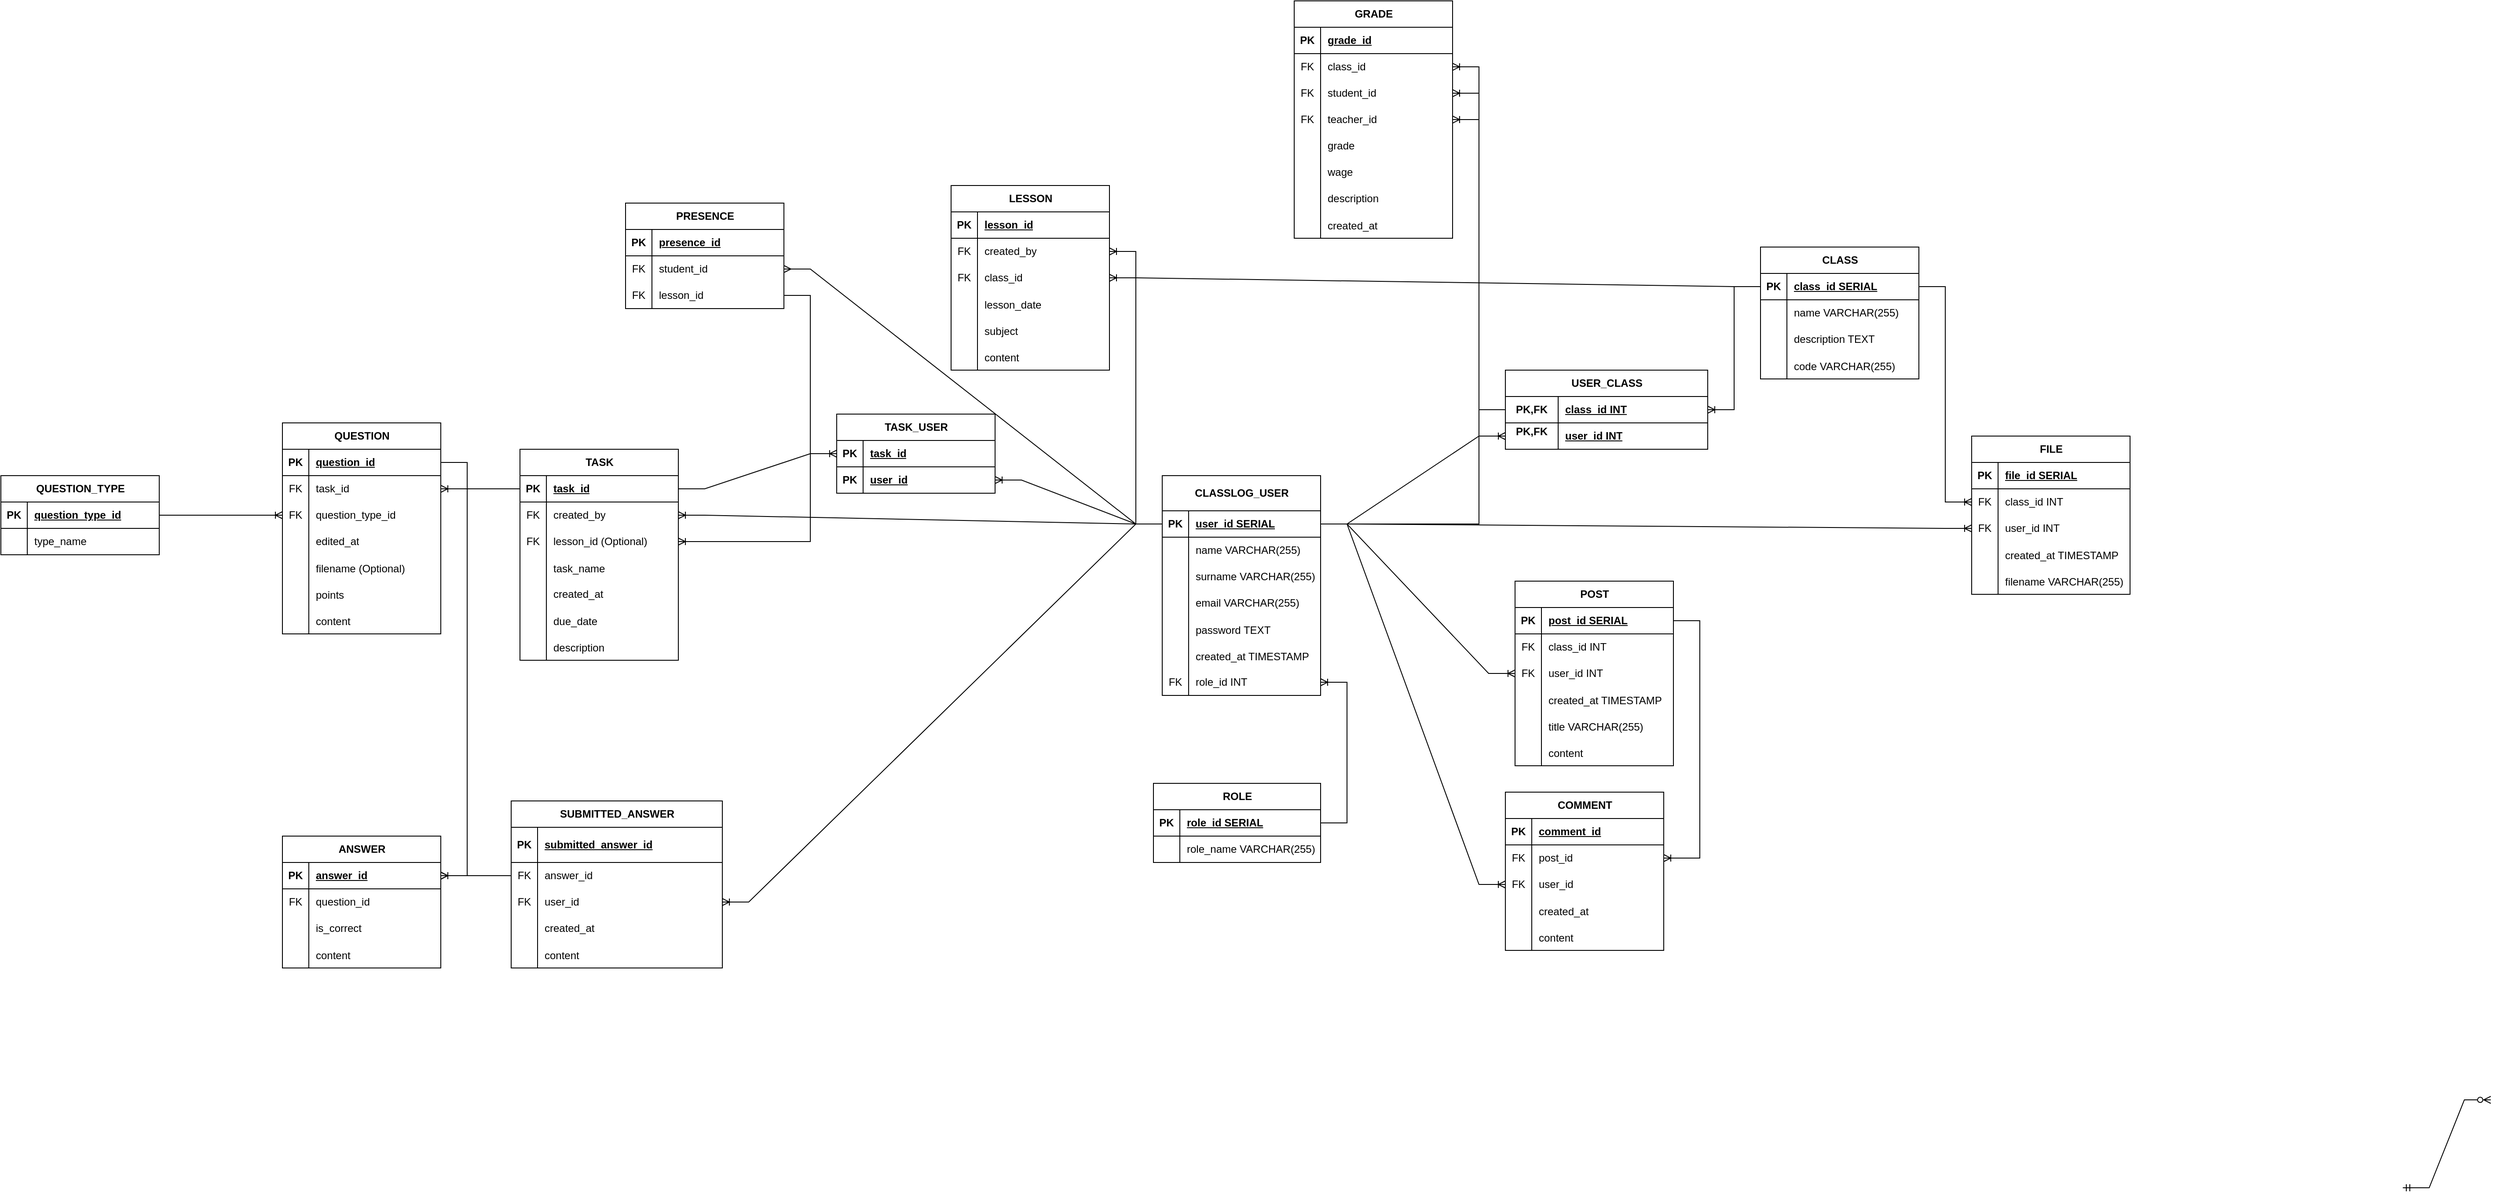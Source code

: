 <mxfile version="24.7.17">
  <diagram id="R2lEEEUBdFMjLlhIrx00" name="Page-1">
    <mxGraphModel dx="3921" dy="2229" grid="1" gridSize="10" guides="1" tooltips="1" connect="1" arrows="1" fold="1" page="1" pageScale="1" pageWidth="850" pageHeight="1100" math="0" shadow="0" extFonts="Permanent Marker^https://fonts.googleapis.com/css?family=Permanent+Marker">
      <root>
        <mxCell id="0" />
        <mxCell id="1" parent="0" />
        <mxCell id="dA9MEyURPWiyrvVsitJ--4" value="CLASSLOG_USER" style="shape=table;startSize=40;container=1;collapsible=1;childLayout=tableLayout;fixedRows=1;rowLines=0;fontStyle=1;align=center;resizeLast=1;html=1;" parent="1" vertex="1">
          <mxGeometry x="-200" y="380" width="180" height="250" as="geometry" />
        </mxCell>
        <mxCell id="dA9MEyURPWiyrvVsitJ--5" value="" style="shape=tableRow;horizontal=0;startSize=0;swimlaneHead=0;swimlaneBody=0;fillColor=none;collapsible=0;dropTarget=0;points=[[0,0.5],[1,0.5]];portConstraint=eastwest;top=0;left=0;right=0;bottom=1;" parent="dA9MEyURPWiyrvVsitJ--4" vertex="1">
          <mxGeometry y="40" width="180" height="30" as="geometry" />
        </mxCell>
        <mxCell id="dA9MEyURPWiyrvVsitJ--6" value="PK" style="shape=partialRectangle;connectable=0;fillColor=none;top=0;left=0;bottom=0;right=0;fontStyle=1;overflow=hidden;whiteSpace=wrap;html=1;" parent="dA9MEyURPWiyrvVsitJ--5" vertex="1">
          <mxGeometry width="30" height="30" as="geometry">
            <mxRectangle width="30" height="30" as="alternateBounds" />
          </mxGeometry>
        </mxCell>
        <mxCell id="dA9MEyURPWiyrvVsitJ--7" value="user_id SERIAL" style="shape=partialRectangle;connectable=0;fillColor=none;top=0;left=0;bottom=0;right=0;align=left;spacingLeft=6;fontStyle=5;overflow=hidden;whiteSpace=wrap;html=1;" parent="dA9MEyURPWiyrvVsitJ--5" vertex="1">
          <mxGeometry x="30" width="150" height="30" as="geometry">
            <mxRectangle width="150" height="30" as="alternateBounds" />
          </mxGeometry>
        </mxCell>
        <mxCell id="dA9MEyURPWiyrvVsitJ--8" value="" style="shape=tableRow;horizontal=0;startSize=0;swimlaneHead=0;swimlaneBody=0;fillColor=none;collapsible=0;dropTarget=0;points=[[0,0.5],[1,0.5]];portConstraint=eastwest;top=0;left=0;right=0;bottom=0;" parent="dA9MEyURPWiyrvVsitJ--4" vertex="1">
          <mxGeometry y="70" width="180" height="30" as="geometry" />
        </mxCell>
        <mxCell id="dA9MEyURPWiyrvVsitJ--9" value="" style="shape=partialRectangle;connectable=0;fillColor=none;top=0;left=0;bottom=0;right=0;editable=1;overflow=hidden;whiteSpace=wrap;html=1;" parent="dA9MEyURPWiyrvVsitJ--8" vertex="1">
          <mxGeometry width="30" height="30" as="geometry">
            <mxRectangle width="30" height="30" as="alternateBounds" />
          </mxGeometry>
        </mxCell>
        <mxCell id="dA9MEyURPWiyrvVsitJ--10" value="name VARCHAR(255)" style="shape=partialRectangle;connectable=0;fillColor=none;top=0;left=0;bottom=0;right=0;align=left;spacingLeft=6;overflow=hidden;whiteSpace=wrap;html=1;" parent="dA9MEyURPWiyrvVsitJ--8" vertex="1">
          <mxGeometry x="30" width="150" height="30" as="geometry">
            <mxRectangle width="150" height="30" as="alternateBounds" />
          </mxGeometry>
        </mxCell>
        <mxCell id="dA9MEyURPWiyrvVsitJ--11" value="" style="shape=tableRow;horizontal=0;startSize=0;swimlaneHead=0;swimlaneBody=0;fillColor=none;collapsible=0;dropTarget=0;points=[[0,0.5],[1,0.5]];portConstraint=eastwest;top=0;left=0;right=0;bottom=0;" parent="dA9MEyURPWiyrvVsitJ--4" vertex="1">
          <mxGeometry y="100" width="180" height="30" as="geometry" />
        </mxCell>
        <mxCell id="dA9MEyURPWiyrvVsitJ--12" value="" style="shape=partialRectangle;connectable=0;fillColor=none;top=0;left=0;bottom=0;right=0;editable=1;overflow=hidden;whiteSpace=wrap;html=1;" parent="dA9MEyURPWiyrvVsitJ--11" vertex="1">
          <mxGeometry width="30" height="30" as="geometry">
            <mxRectangle width="30" height="30" as="alternateBounds" />
          </mxGeometry>
        </mxCell>
        <mxCell id="dA9MEyURPWiyrvVsitJ--13" value="surname VARCHAR(255)" style="shape=partialRectangle;connectable=0;fillColor=none;top=0;left=0;bottom=0;right=0;align=left;spacingLeft=6;overflow=hidden;whiteSpace=wrap;html=1;" parent="dA9MEyURPWiyrvVsitJ--11" vertex="1">
          <mxGeometry x="30" width="150" height="30" as="geometry">
            <mxRectangle width="150" height="30" as="alternateBounds" />
          </mxGeometry>
        </mxCell>
        <mxCell id="dA9MEyURPWiyrvVsitJ--14" value="" style="shape=tableRow;horizontal=0;startSize=0;swimlaneHead=0;swimlaneBody=0;fillColor=none;collapsible=0;dropTarget=0;points=[[0,0.5],[1,0.5]];portConstraint=eastwest;top=0;left=0;right=0;bottom=0;" parent="dA9MEyURPWiyrvVsitJ--4" vertex="1">
          <mxGeometry y="130" width="180" height="30" as="geometry" />
        </mxCell>
        <mxCell id="dA9MEyURPWiyrvVsitJ--15" value="" style="shape=partialRectangle;connectable=0;fillColor=none;top=0;left=0;bottom=0;right=0;editable=1;overflow=hidden;whiteSpace=wrap;html=1;" parent="dA9MEyURPWiyrvVsitJ--14" vertex="1">
          <mxGeometry width="30" height="30" as="geometry">
            <mxRectangle width="30" height="30" as="alternateBounds" />
          </mxGeometry>
        </mxCell>
        <mxCell id="dA9MEyURPWiyrvVsitJ--16" value="email VARCHAR(255)" style="shape=partialRectangle;connectable=0;fillColor=none;top=0;left=0;bottom=0;right=0;align=left;spacingLeft=6;overflow=hidden;whiteSpace=wrap;html=1;" parent="dA9MEyURPWiyrvVsitJ--14" vertex="1">
          <mxGeometry x="30" width="150" height="30" as="geometry">
            <mxRectangle width="150" height="30" as="alternateBounds" />
          </mxGeometry>
        </mxCell>
        <mxCell id="dA9MEyURPWiyrvVsitJ--17" value="" style="shape=tableRow;horizontal=0;startSize=0;swimlaneHead=0;swimlaneBody=0;fillColor=none;collapsible=0;dropTarget=0;points=[[0,0.5],[1,0.5]];portConstraint=eastwest;top=0;left=0;right=0;bottom=0;" parent="dA9MEyURPWiyrvVsitJ--4" vertex="1">
          <mxGeometry y="160" width="180" height="30" as="geometry" />
        </mxCell>
        <mxCell id="dA9MEyURPWiyrvVsitJ--18" value="" style="shape=partialRectangle;connectable=0;fillColor=none;top=0;left=0;bottom=0;right=0;editable=1;overflow=hidden;" parent="dA9MEyURPWiyrvVsitJ--17" vertex="1">
          <mxGeometry width="30" height="30" as="geometry">
            <mxRectangle width="30" height="30" as="alternateBounds" />
          </mxGeometry>
        </mxCell>
        <mxCell id="dA9MEyURPWiyrvVsitJ--19" value="password TEXT" style="shape=partialRectangle;connectable=0;fillColor=none;top=0;left=0;bottom=0;right=0;align=left;spacingLeft=6;overflow=hidden;" parent="dA9MEyURPWiyrvVsitJ--17" vertex="1">
          <mxGeometry x="30" width="150" height="30" as="geometry">
            <mxRectangle width="150" height="30" as="alternateBounds" />
          </mxGeometry>
        </mxCell>
        <mxCell id="an_mlj4j7_kQygihVJMb-1" value="" style="shape=tableRow;horizontal=0;startSize=0;swimlaneHead=0;swimlaneBody=0;fillColor=none;collapsible=0;dropTarget=0;points=[[0,0.5],[1,0.5]];portConstraint=eastwest;top=0;left=0;right=0;bottom=0;" parent="dA9MEyURPWiyrvVsitJ--4" vertex="1">
          <mxGeometry y="190" width="180" height="30" as="geometry" />
        </mxCell>
        <mxCell id="an_mlj4j7_kQygihVJMb-2" value="" style="shape=partialRectangle;connectable=0;fillColor=none;top=0;left=0;bottom=0;right=0;editable=1;overflow=hidden;" parent="an_mlj4j7_kQygihVJMb-1" vertex="1">
          <mxGeometry width="30" height="30" as="geometry">
            <mxRectangle width="30" height="30" as="alternateBounds" />
          </mxGeometry>
        </mxCell>
        <mxCell id="an_mlj4j7_kQygihVJMb-3" value="created_at TIMESTAMP" style="shape=partialRectangle;connectable=0;fillColor=none;top=0;left=0;bottom=0;right=0;align=left;spacingLeft=6;overflow=hidden;" parent="an_mlj4j7_kQygihVJMb-1" vertex="1">
          <mxGeometry x="30" width="150" height="30" as="geometry">
            <mxRectangle width="150" height="30" as="alternateBounds" />
          </mxGeometry>
        </mxCell>
        <mxCell id="dA9MEyURPWiyrvVsitJ--20" value="" style="shape=tableRow;horizontal=0;startSize=0;swimlaneHead=0;swimlaneBody=0;fillColor=none;collapsible=0;dropTarget=0;points=[[0,0.5],[1,0.5]];portConstraint=eastwest;top=0;left=0;right=0;bottom=0;" parent="dA9MEyURPWiyrvVsitJ--4" vertex="1">
          <mxGeometry y="220" width="180" height="30" as="geometry" />
        </mxCell>
        <mxCell id="dA9MEyURPWiyrvVsitJ--21" value="FK" style="shape=partialRectangle;connectable=0;fillColor=none;top=0;left=0;bottom=0;right=0;fontStyle=0;overflow=hidden;whiteSpace=wrap;html=1;" parent="dA9MEyURPWiyrvVsitJ--20" vertex="1">
          <mxGeometry width="30" height="30" as="geometry">
            <mxRectangle width="30" height="30" as="alternateBounds" />
          </mxGeometry>
        </mxCell>
        <mxCell id="dA9MEyURPWiyrvVsitJ--22" value="role_id INT" style="shape=partialRectangle;connectable=0;fillColor=none;top=0;left=0;bottom=0;right=0;align=left;spacingLeft=6;fontStyle=0;overflow=hidden;whiteSpace=wrap;html=1;" parent="dA9MEyURPWiyrvVsitJ--20" vertex="1">
          <mxGeometry x="30" width="150" height="30" as="geometry">
            <mxRectangle width="150" height="30" as="alternateBounds" />
          </mxGeometry>
        </mxCell>
        <mxCell id="dA9MEyURPWiyrvVsitJ--23" value="ROLE" style="shape=table;startSize=30;container=1;collapsible=1;childLayout=tableLayout;fixedRows=1;rowLines=0;fontStyle=1;align=center;resizeLast=1;html=1;" parent="1" vertex="1">
          <mxGeometry x="-210" y="730" width="190" height="90" as="geometry" />
        </mxCell>
        <mxCell id="dA9MEyURPWiyrvVsitJ--24" value="" style="shape=tableRow;horizontal=0;startSize=0;swimlaneHead=0;swimlaneBody=0;fillColor=none;collapsible=0;dropTarget=0;points=[[0,0.5],[1,0.5]];portConstraint=eastwest;top=0;left=0;right=0;bottom=1;" parent="dA9MEyURPWiyrvVsitJ--23" vertex="1">
          <mxGeometry y="30" width="190" height="30" as="geometry" />
        </mxCell>
        <mxCell id="dA9MEyURPWiyrvVsitJ--25" value="PK" style="shape=partialRectangle;connectable=0;fillColor=none;top=0;left=0;bottom=0;right=0;fontStyle=1;overflow=hidden;whiteSpace=wrap;html=1;" parent="dA9MEyURPWiyrvVsitJ--24" vertex="1">
          <mxGeometry width="30" height="30" as="geometry">
            <mxRectangle width="30" height="30" as="alternateBounds" />
          </mxGeometry>
        </mxCell>
        <mxCell id="dA9MEyURPWiyrvVsitJ--26" value="role_id SERIAL" style="shape=partialRectangle;connectable=0;fillColor=none;top=0;left=0;bottom=0;right=0;align=left;spacingLeft=6;fontStyle=5;overflow=hidden;whiteSpace=wrap;html=1;" parent="dA9MEyURPWiyrvVsitJ--24" vertex="1">
          <mxGeometry x="30" width="160" height="30" as="geometry">
            <mxRectangle width="160" height="30" as="alternateBounds" />
          </mxGeometry>
        </mxCell>
        <mxCell id="dA9MEyURPWiyrvVsitJ--27" value="" style="shape=tableRow;horizontal=0;startSize=0;swimlaneHead=0;swimlaneBody=0;fillColor=none;collapsible=0;dropTarget=0;points=[[0,0.5],[1,0.5]];portConstraint=eastwest;top=0;left=0;right=0;bottom=0;" parent="dA9MEyURPWiyrvVsitJ--23" vertex="1">
          <mxGeometry y="60" width="190" height="30" as="geometry" />
        </mxCell>
        <mxCell id="dA9MEyURPWiyrvVsitJ--28" value="" style="shape=partialRectangle;connectable=0;fillColor=none;top=0;left=0;bottom=0;right=0;editable=1;overflow=hidden;whiteSpace=wrap;html=1;" parent="dA9MEyURPWiyrvVsitJ--27" vertex="1">
          <mxGeometry width="30" height="30" as="geometry">
            <mxRectangle width="30" height="30" as="alternateBounds" />
          </mxGeometry>
        </mxCell>
        <mxCell id="dA9MEyURPWiyrvVsitJ--29" value="role_name VARCHAR(255)" style="shape=partialRectangle;connectable=0;fillColor=none;top=0;left=0;bottom=0;right=0;align=left;spacingLeft=6;overflow=hidden;whiteSpace=wrap;html=1;" parent="dA9MEyURPWiyrvVsitJ--27" vertex="1">
          <mxGeometry x="30" width="160" height="30" as="geometry">
            <mxRectangle width="160" height="30" as="alternateBounds" />
          </mxGeometry>
        </mxCell>
        <mxCell id="dA9MEyURPWiyrvVsitJ--42" value="CLASS" style="shape=table;startSize=30;container=1;collapsible=1;childLayout=tableLayout;fixedRows=1;rowLines=0;fontStyle=1;align=center;resizeLast=1;html=1;" parent="1" vertex="1">
          <mxGeometry x="480" y="120" width="180" height="150" as="geometry" />
        </mxCell>
        <mxCell id="dA9MEyURPWiyrvVsitJ--43" value="" style="shape=tableRow;horizontal=0;startSize=0;swimlaneHead=0;swimlaneBody=0;fillColor=none;collapsible=0;dropTarget=0;points=[[0,0.5],[1,0.5]];portConstraint=eastwest;top=0;left=0;right=0;bottom=1;" parent="dA9MEyURPWiyrvVsitJ--42" vertex="1">
          <mxGeometry y="30" width="180" height="30" as="geometry" />
        </mxCell>
        <mxCell id="dA9MEyURPWiyrvVsitJ--44" value="PK" style="shape=partialRectangle;connectable=0;fillColor=none;top=0;left=0;bottom=0;right=0;fontStyle=1;overflow=hidden;whiteSpace=wrap;html=1;" parent="dA9MEyURPWiyrvVsitJ--43" vertex="1">
          <mxGeometry width="30" height="30" as="geometry">
            <mxRectangle width="30" height="30" as="alternateBounds" />
          </mxGeometry>
        </mxCell>
        <mxCell id="dA9MEyURPWiyrvVsitJ--45" value="class_id SERIAL" style="shape=partialRectangle;connectable=0;fillColor=none;top=0;left=0;bottom=0;right=0;align=left;spacingLeft=6;fontStyle=5;overflow=hidden;whiteSpace=wrap;html=1;" parent="dA9MEyURPWiyrvVsitJ--43" vertex="1">
          <mxGeometry x="30" width="150" height="30" as="geometry">
            <mxRectangle width="150" height="30" as="alternateBounds" />
          </mxGeometry>
        </mxCell>
        <mxCell id="dA9MEyURPWiyrvVsitJ--46" value="" style="shape=tableRow;horizontal=0;startSize=0;swimlaneHead=0;swimlaneBody=0;fillColor=none;collapsible=0;dropTarget=0;points=[[0,0.5],[1,0.5]];portConstraint=eastwest;top=0;left=0;right=0;bottom=0;" parent="dA9MEyURPWiyrvVsitJ--42" vertex="1">
          <mxGeometry y="60" width="180" height="30" as="geometry" />
        </mxCell>
        <mxCell id="dA9MEyURPWiyrvVsitJ--47" value="" style="shape=partialRectangle;connectable=0;fillColor=none;top=0;left=0;bottom=0;right=0;editable=1;overflow=hidden;whiteSpace=wrap;html=1;" parent="dA9MEyURPWiyrvVsitJ--46" vertex="1">
          <mxGeometry width="30" height="30" as="geometry">
            <mxRectangle width="30" height="30" as="alternateBounds" />
          </mxGeometry>
        </mxCell>
        <mxCell id="dA9MEyURPWiyrvVsitJ--48" value="name VARCHAR(255)" style="shape=partialRectangle;connectable=0;fillColor=none;top=0;left=0;bottom=0;right=0;align=left;spacingLeft=6;overflow=hidden;whiteSpace=wrap;html=1;" parent="dA9MEyURPWiyrvVsitJ--46" vertex="1">
          <mxGeometry x="30" width="150" height="30" as="geometry">
            <mxRectangle width="150" height="30" as="alternateBounds" />
          </mxGeometry>
        </mxCell>
        <mxCell id="dA9MEyURPWiyrvVsitJ--49" value="" style="shape=tableRow;horizontal=0;startSize=0;swimlaneHead=0;swimlaneBody=0;fillColor=none;collapsible=0;dropTarget=0;points=[[0,0.5],[1,0.5]];portConstraint=eastwest;top=0;left=0;right=0;bottom=0;" parent="dA9MEyURPWiyrvVsitJ--42" vertex="1">
          <mxGeometry y="90" width="180" height="30" as="geometry" />
        </mxCell>
        <mxCell id="dA9MEyURPWiyrvVsitJ--50" value="" style="shape=partialRectangle;connectable=0;fillColor=none;top=0;left=0;bottom=0;right=0;editable=1;overflow=hidden;whiteSpace=wrap;html=1;" parent="dA9MEyURPWiyrvVsitJ--49" vertex="1">
          <mxGeometry width="30" height="30" as="geometry">
            <mxRectangle width="30" height="30" as="alternateBounds" />
          </mxGeometry>
        </mxCell>
        <mxCell id="dA9MEyURPWiyrvVsitJ--51" value="description TEXT" style="shape=partialRectangle;connectable=0;fillColor=none;top=0;left=0;bottom=0;right=0;align=left;spacingLeft=6;overflow=hidden;whiteSpace=wrap;html=1;" parent="dA9MEyURPWiyrvVsitJ--49" vertex="1">
          <mxGeometry x="30" width="150" height="30" as="geometry">
            <mxRectangle width="150" height="30" as="alternateBounds" />
          </mxGeometry>
        </mxCell>
        <mxCell id="lgIS3jzMDGT0Ioay2plN-50" value="" style="shape=tableRow;horizontal=0;startSize=0;swimlaneHead=0;swimlaneBody=0;fillColor=none;collapsible=0;dropTarget=0;points=[[0,0.5],[1,0.5]];portConstraint=eastwest;top=0;left=0;right=0;bottom=0;" parent="dA9MEyURPWiyrvVsitJ--42" vertex="1">
          <mxGeometry y="120" width="180" height="30" as="geometry" />
        </mxCell>
        <mxCell id="lgIS3jzMDGT0Ioay2plN-51" value="" style="shape=partialRectangle;connectable=0;fillColor=none;top=0;left=0;bottom=0;right=0;editable=1;overflow=hidden;" parent="lgIS3jzMDGT0Ioay2plN-50" vertex="1">
          <mxGeometry width="30" height="30" as="geometry">
            <mxRectangle width="30" height="30" as="alternateBounds" />
          </mxGeometry>
        </mxCell>
        <mxCell id="lgIS3jzMDGT0Ioay2plN-52" value="code VARCHAR(255)" style="shape=partialRectangle;connectable=0;fillColor=none;top=0;left=0;bottom=0;right=0;align=left;spacingLeft=6;overflow=hidden;" parent="lgIS3jzMDGT0Ioay2plN-50" vertex="1">
          <mxGeometry x="30" width="150" height="30" as="geometry">
            <mxRectangle width="150" height="30" as="alternateBounds" />
          </mxGeometry>
        </mxCell>
        <mxCell id="dA9MEyURPWiyrvVsitJ--55" value="USER_CLASS" style="shape=table;startSize=30;container=1;collapsible=1;childLayout=tableLayout;fixedRows=1;rowLines=0;fontStyle=1;align=center;resizeLast=1;html=1;" parent="1" vertex="1">
          <mxGeometry x="190" y="260" width="230" height="90" as="geometry" />
        </mxCell>
        <mxCell id="dA9MEyURPWiyrvVsitJ--65" value="" style="shape=tableRow;horizontal=0;startSize=0;swimlaneHead=0;swimlaneBody=0;fillColor=none;collapsible=0;dropTarget=0;points=[[0,0.5],[1,0.5]];portConstraint=eastwest;top=0;left=0;right=0;bottom=1;" parent="dA9MEyURPWiyrvVsitJ--55" vertex="1">
          <mxGeometry y="30" width="230" height="30" as="geometry" />
        </mxCell>
        <mxCell id="dA9MEyURPWiyrvVsitJ--66" value="PK,FK" style="shape=partialRectangle;connectable=0;fillColor=none;top=0;left=0;bottom=0;right=0;fontStyle=1;overflow=hidden;whiteSpace=wrap;html=1;" parent="dA9MEyURPWiyrvVsitJ--65" vertex="1">
          <mxGeometry width="60" height="30" as="geometry">
            <mxRectangle width="60" height="30" as="alternateBounds" />
          </mxGeometry>
        </mxCell>
        <mxCell id="dA9MEyURPWiyrvVsitJ--67" value="class_id INT" style="shape=partialRectangle;connectable=0;fillColor=none;top=0;left=0;bottom=0;right=0;align=left;spacingLeft=6;fontStyle=5;overflow=hidden;whiteSpace=wrap;html=1;" parent="dA9MEyURPWiyrvVsitJ--65" vertex="1">
          <mxGeometry x="60" width="170" height="30" as="geometry">
            <mxRectangle width="170" height="30" as="alternateBounds" />
          </mxGeometry>
        </mxCell>
        <mxCell id="dA9MEyURPWiyrvVsitJ--56" value="" style="shape=tableRow;horizontal=0;startSize=0;swimlaneHead=0;swimlaneBody=0;fillColor=none;collapsible=0;dropTarget=0;points=[[0,0.5],[1,0.5]];portConstraint=eastwest;top=0;left=0;right=0;bottom=1;" parent="dA9MEyURPWiyrvVsitJ--55" vertex="1">
          <mxGeometry y="60" width="230" height="30" as="geometry" />
        </mxCell>
        <mxCell id="dA9MEyURPWiyrvVsitJ--57" value="PK,FK&lt;div&gt;&lt;br&gt;&lt;/div&gt;" style="shape=partialRectangle;connectable=0;fillColor=none;top=0;left=0;bottom=0;right=0;fontStyle=1;overflow=hidden;whiteSpace=wrap;html=1;" parent="dA9MEyURPWiyrvVsitJ--56" vertex="1">
          <mxGeometry width="60" height="30" as="geometry">
            <mxRectangle width="60" height="30" as="alternateBounds" />
          </mxGeometry>
        </mxCell>
        <mxCell id="dA9MEyURPWiyrvVsitJ--58" value="user_id INT" style="shape=partialRectangle;connectable=0;fillColor=none;top=0;left=0;bottom=0;right=0;align=left;spacingLeft=6;fontStyle=5;overflow=hidden;whiteSpace=wrap;html=1;" parent="dA9MEyURPWiyrvVsitJ--56" vertex="1">
          <mxGeometry x="60" width="170" height="30" as="geometry">
            <mxRectangle width="170" height="30" as="alternateBounds" />
          </mxGeometry>
        </mxCell>
        <mxCell id="dA9MEyURPWiyrvVsitJ--68" value="POST" style="shape=table;startSize=30;container=1;collapsible=1;childLayout=tableLayout;fixedRows=1;rowLines=0;fontStyle=1;align=center;resizeLast=1;html=1;" parent="1" vertex="1">
          <mxGeometry x="201" y="500" width="180" height="210" as="geometry" />
        </mxCell>
        <mxCell id="dA9MEyURPWiyrvVsitJ--69" value="" style="shape=tableRow;horizontal=0;startSize=0;swimlaneHead=0;swimlaneBody=0;fillColor=none;collapsible=0;dropTarget=0;points=[[0,0.5],[1,0.5]];portConstraint=eastwest;top=0;left=0;right=0;bottom=1;" parent="dA9MEyURPWiyrvVsitJ--68" vertex="1">
          <mxGeometry y="30" width="180" height="30" as="geometry" />
        </mxCell>
        <mxCell id="dA9MEyURPWiyrvVsitJ--70" value="PK" style="shape=partialRectangle;connectable=0;fillColor=none;top=0;left=0;bottom=0;right=0;fontStyle=1;overflow=hidden;whiteSpace=wrap;html=1;" parent="dA9MEyURPWiyrvVsitJ--69" vertex="1">
          <mxGeometry width="30" height="30" as="geometry">
            <mxRectangle width="30" height="30" as="alternateBounds" />
          </mxGeometry>
        </mxCell>
        <mxCell id="dA9MEyURPWiyrvVsitJ--71" value="post_id SERIAL" style="shape=partialRectangle;connectable=0;fillColor=none;top=0;left=0;bottom=0;right=0;align=left;spacingLeft=6;fontStyle=5;overflow=hidden;whiteSpace=wrap;html=1;" parent="dA9MEyURPWiyrvVsitJ--69" vertex="1">
          <mxGeometry x="30" width="150" height="30" as="geometry">
            <mxRectangle width="150" height="30" as="alternateBounds" />
          </mxGeometry>
        </mxCell>
        <mxCell id="lgIS3jzMDGT0Ioay2plN-130" value="" style="shape=tableRow;horizontal=0;startSize=0;swimlaneHead=0;swimlaneBody=0;fillColor=none;collapsible=0;dropTarget=0;points=[[0,0.5],[1,0.5]];portConstraint=eastwest;top=0;left=0;right=0;bottom=0;" parent="dA9MEyURPWiyrvVsitJ--68" vertex="1">
          <mxGeometry y="60" width="180" height="30" as="geometry" />
        </mxCell>
        <mxCell id="lgIS3jzMDGT0Ioay2plN-131" value="FK" style="shape=partialRectangle;connectable=0;fillColor=none;top=0;left=0;bottom=0;right=0;fontStyle=0;overflow=hidden;whiteSpace=wrap;html=1;" parent="lgIS3jzMDGT0Ioay2plN-130" vertex="1">
          <mxGeometry width="30" height="30" as="geometry">
            <mxRectangle width="30" height="30" as="alternateBounds" />
          </mxGeometry>
        </mxCell>
        <mxCell id="lgIS3jzMDGT0Ioay2plN-132" value="&lt;div&gt;&lt;span style=&quot;background-color: initial;&quot;&gt;class_id INT&lt;/span&gt;&lt;br&gt;&lt;/div&gt;" style="shape=partialRectangle;connectable=0;fillColor=none;top=0;left=0;bottom=0;right=0;align=left;spacingLeft=6;fontStyle=0;overflow=hidden;whiteSpace=wrap;html=1;" parent="lgIS3jzMDGT0Ioay2plN-130" vertex="1">
          <mxGeometry x="30" width="150" height="30" as="geometry">
            <mxRectangle width="150" height="30" as="alternateBounds" />
          </mxGeometry>
        </mxCell>
        <mxCell id="dA9MEyURPWiyrvVsitJ--84" value="" style="shape=tableRow;horizontal=0;startSize=0;swimlaneHead=0;swimlaneBody=0;fillColor=none;collapsible=0;dropTarget=0;points=[[0,0.5],[1,0.5]];portConstraint=eastwest;top=0;left=0;right=0;bottom=0;" parent="dA9MEyURPWiyrvVsitJ--68" vertex="1">
          <mxGeometry y="90" width="180" height="30" as="geometry" />
        </mxCell>
        <mxCell id="dA9MEyURPWiyrvVsitJ--85" value="FK" style="shape=partialRectangle;connectable=0;fillColor=none;top=0;left=0;bottom=0;right=0;fontStyle=0;overflow=hidden;whiteSpace=wrap;html=1;" parent="dA9MEyURPWiyrvVsitJ--84" vertex="1">
          <mxGeometry width="30" height="30" as="geometry">
            <mxRectangle width="30" height="30" as="alternateBounds" />
          </mxGeometry>
        </mxCell>
        <mxCell id="dA9MEyURPWiyrvVsitJ--86" value="user_id INT" style="shape=partialRectangle;connectable=0;fillColor=none;top=0;left=0;bottom=0;right=0;align=left;spacingLeft=6;fontStyle=0;overflow=hidden;whiteSpace=wrap;html=1;" parent="dA9MEyURPWiyrvVsitJ--84" vertex="1">
          <mxGeometry x="30" width="150" height="30" as="geometry">
            <mxRectangle width="150" height="30" as="alternateBounds" />
          </mxGeometry>
        </mxCell>
        <mxCell id="dA9MEyURPWiyrvVsitJ--94" value="" style="shape=tableRow;horizontal=0;startSize=0;swimlaneHead=0;swimlaneBody=0;fillColor=none;collapsible=0;dropTarget=0;points=[[0,0.5],[1,0.5]];portConstraint=eastwest;top=0;left=0;right=0;bottom=0;" parent="dA9MEyURPWiyrvVsitJ--68" vertex="1">
          <mxGeometry y="120" width="180" height="30" as="geometry" />
        </mxCell>
        <mxCell id="dA9MEyURPWiyrvVsitJ--95" value="" style="shape=partialRectangle;connectable=0;fillColor=none;top=0;left=0;bottom=0;right=0;editable=1;overflow=hidden;" parent="dA9MEyURPWiyrvVsitJ--94" vertex="1">
          <mxGeometry width="30" height="30" as="geometry">
            <mxRectangle width="30" height="30" as="alternateBounds" />
          </mxGeometry>
        </mxCell>
        <mxCell id="dA9MEyURPWiyrvVsitJ--96" value="created_at TIMESTAMP" style="shape=partialRectangle;connectable=0;fillColor=none;top=0;left=0;bottom=0;right=0;align=left;spacingLeft=6;overflow=hidden;" parent="dA9MEyURPWiyrvVsitJ--94" vertex="1">
          <mxGeometry x="30" width="150" height="30" as="geometry">
            <mxRectangle width="150" height="30" as="alternateBounds" />
          </mxGeometry>
        </mxCell>
        <mxCell id="dA9MEyURPWiyrvVsitJ--100" value="" style="shape=tableRow;horizontal=0;startSize=0;swimlaneHead=0;swimlaneBody=0;fillColor=none;collapsible=0;dropTarget=0;points=[[0,0.5],[1,0.5]];portConstraint=eastwest;top=0;left=0;right=0;bottom=0;" parent="dA9MEyURPWiyrvVsitJ--68" vertex="1">
          <mxGeometry y="150" width="180" height="30" as="geometry" />
        </mxCell>
        <mxCell id="dA9MEyURPWiyrvVsitJ--101" value="" style="shape=partialRectangle;connectable=0;fillColor=none;top=0;left=0;bottom=0;right=0;editable=1;overflow=hidden;" parent="dA9MEyURPWiyrvVsitJ--100" vertex="1">
          <mxGeometry width="30" height="30" as="geometry">
            <mxRectangle width="30" height="30" as="alternateBounds" />
          </mxGeometry>
        </mxCell>
        <mxCell id="dA9MEyURPWiyrvVsitJ--102" value="title VARCHAR(255)" style="shape=partialRectangle;connectable=0;fillColor=none;top=0;left=0;bottom=0;right=0;align=left;spacingLeft=6;overflow=hidden;" parent="dA9MEyURPWiyrvVsitJ--100" vertex="1">
          <mxGeometry x="30" width="150" height="30" as="geometry">
            <mxRectangle width="150" height="30" as="alternateBounds" />
          </mxGeometry>
        </mxCell>
        <mxCell id="dA9MEyURPWiyrvVsitJ--97" value="" style="shape=tableRow;horizontal=0;startSize=0;swimlaneHead=0;swimlaneBody=0;fillColor=none;collapsible=0;dropTarget=0;points=[[0,0.5],[1,0.5]];portConstraint=eastwest;top=0;left=0;right=0;bottom=0;" parent="dA9MEyURPWiyrvVsitJ--68" vertex="1">
          <mxGeometry y="180" width="180" height="30" as="geometry" />
        </mxCell>
        <mxCell id="dA9MEyURPWiyrvVsitJ--98" value="" style="shape=partialRectangle;connectable=0;fillColor=none;top=0;left=0;bottom=0;right=0;editable=1;overflow=hidden;" parent="dA9MEyURPWiyrvVsitJ--97" vertex="1">
          <mxGeometry width="30" height="30" as="geometry">
            <mxRectangle width="30" height="30" as="alternateBounds" />
          </mxGeometry>
        </mxCell>
        <mxCell id="dA9MEyURPWiyrvVsitJ--99" value="content" style="shape=partialRectangle;connectable=0;fillColor=none;top=0;left=0;bottom=0;right=0;align=left;spacingLeft=6;overflow=hidden;" parent="dA9MEyURPWiyrvVsitJ--97" vertex="1">
          <mxGeometry x="30" width="150" height="30" as="geometry">
            <mxRectangle width="150" height="30" as="alternateBounds" />
          </mxGeometry>
        </mxCell>
        <mxCell id="dA9MEyURPWiyrvVsitJ--103" value="COMMENT" style="shape=table;startSize=30;container=1;collapsible=1;childLayout=tableLayout;fixedRows=1;rowLines=0;fontStyle=1;align=center;resizeLast=1;html=1;" parent="1" vertex="1">
          <mxGeometry x="190" y="740" width="180" height="180" as="geometry" />
        </mxCell>
        <mxCell id="dA9MEyURPWiyrvVsitJ--104" value="" style="shape=tableRow;horizontal=0;startSize=0;swimlaneHead=0;swimlaneBody=0;fillColor=none;collapsible=0;dropTarget=0;points=[[0,0.5],[1,0.5]];portConstraint=eastwest;top=0;left=0;right=0;bottom=1;" parent="dA9MEyURPWiyrvVsitJ--103" vertex="1">
          <mxGeometry y="30" width="180" height="30" as="geometry" />
        </mxCell>
        <mxCell id="dA9MEyURPWiyrvVsitJ--105" value="PK" style="shape=partialRectangle;connectable=0;fillColor=none;top=0;left=0;bottom=0;right=0;fontStyle=1;overflow=hidden;whiteSpace=wrap;html=1;" parent="dA9MEyURPWiyrvVsitJ--104" vertex="1">
          <mxGeometry width="30" height="30" as="geometry">
            <mxRectangle width="30" height="30" as="alternateBounds" />
          </mxGeometry>
        </mxCell>
        <mxCell id="dA9MEyURPWiyrvVsitJ--106" value="comment_id" style="shape=partialRectangle;connectable=0;fillColor=none;top=0;left=0;bottom=0;right=0;align=left;spacingLeft=6;fontStyle=5;overflow=hidden;whiteSpace=wrap;html=1;" parent="dA9MEyURPWiyrvVsitJ--104" vertex="1">
          <mxGeometry x="30" width="150" height="30" as="geometry">
            <mxRectangle width="150" height="30" as="alternateBounds" />
          </mxGeometry>
        </mxCell>
        <mxCell id="dA9MEyURPWiyrvVsitJ--322" value="" style="shape=tableRow;horizontal=0;startSize=0;swimlaneHead=0;swimlaneBody=0;fillColor=none;collapsible=0;dropTarget=0;points=[[0,0.5],[1,0.5]];portConstraint=eastwest;top=0;left=0;right=0;bottom=0;" parent="dA9MEyURPWiyrvVsitJ--103" vertex="1">
          <mxGeometry y="60" width="180" height="30" as="geometry" />
        </mxCell>
        <mxCell id="dA9MEyURPWiyrvVsitJ--323" value="FK" style="shape=partialRectangle;connectable=0;fillColor=none;top=0;left=0;bottom=0;right=0;fontStyle=0;overflow=hidden;whiteSpace=wrap;html=1;" parent="dA9MEyURPWiyrvVsitJ--322" vertex="1">
          <mxGeometry width="30" height="30" as="geometry">
            <mxRectangle width="30" height="30" as="alternateBounds" />
          </mxGeometry>
        </mxCell>
        <mxCell id="dA9MEyURPWiyrvVsitJ--324" value="post_id" style="shape=partialRectangle;connectable=0;fillColor=none;top=0;left=0;bottom=0;right=0;align=left;spacingLeft=6;fontStyle=0;overflow=hidden;whiteSpace=wrap;html=1;" parent="dA9MEyURPWiyrvVsitJ--322" vertex="1">
          <mxGeometry x="30" width="150" height="30" as="geometry">
            <mxRectangle width="150" height="30" as="alternateBounds" />
          </mxGeometry>
        </mxCell>
        <mxCell id="dA9MEyURPWiyrvVsitJ--107" value="" style="shape=tableRow;horizontal=0;startSize=0;swimlaneHead=0;swimlaneBody=0;fillColor=none;collapsible=0;dropTarget=0;points=[[0,0.5],[1,0.5]];portConstraint=eastwest;top=0;left=0;right=0;bottom=0;" parent="dA9MEyURPWiyrvVsitJ--103" vertex="1">
          <mxGeometry y="90" width="180" height="30" as="geometry" />
        </mxCell>
        <mxCell id="dA9MEyURPWiyrvVsitJ--108" value="FK" style="shape=partialRectangle;connectable=0;fillColor=none;top=0;left=0;bottom=0;right=0;fontStyle=0;overflow=hidden;whiteSpace=wrap;html=1;" parent="dA9MEyURPWiyrvVsitJ--107" vertex="1">
          <mxGeometry width="30" height="30" as="geometry">
            <mxRectangle width="30" height="30" as="alternateBounds" />
          </mxGeometry>
        </mxCell>
        <mxCell id="dA9MEyURPWiyrvVsitJ--109" value="user_id" style="shape=partialRectangle;connectable=0;fillColor=none;top=0;left=0;bottom=0;right=0;align=left;spacingLeft=6;fontStyle=0;overflow=hidden;whiteSpace=wrap;html=1;" parent="dA9MEyURPWiyrvVsitJ--107" vertex="1">
          <mxGeometry x="30" width="150" height="30" as="geometry">
            <mxRectangle width="150" height="30" as="alternateBounds" />
          </mxGeometry>
        </mxCell>
        <mxCell id="dA9MEyURPWiyrvVsitJ--110" value="" style="shape=tableRow;horizontal=0;startSize=0;swimlaneHead=0;swimlaneBody=0;fillColor=none;collapsible=0;dropTarget=0;points=[[0,0.5],[1,0.5]];portConstraint=eastwest;top=0;left=0;right=0;bottom=0;" parent="dA9MEyURPWiyrvVsitJ--103" vertex="1">
          <mxGeometry y="120" width="180" height="30" as="geometry" />
        </mxCell>
        <mxCell id="dA9MEyURPWiyrvVsitJ--111" value="" style="shape=partialRectangle;connectable=0;fillColor=none;top=0;left=0;bottom=0;right=0;editable=1;overflow=hidden;" parent="dA9MEyURPWiyrvVsitJ--110" vertex="1">
          <mxGeometry width="30" height="30" as="geometry">
            <mxRectangle width="30" height="30" as="alternateBounds" />
          </mxGeometry>
        </mxCell>
        <mxCell id="dA9MEyURPWiyrvVsitJ--112" value="created_at" style="shape=partialRectangle;connectable=0;fillColor=none;top=0;left=0;bottom=0;right=0;align=left;spacingLeft=6;overflow=hidden;" parent="dA9MEyURPWiyrvVsitJ--110" vertex="1">
          <mxGeometry x="30" width="150" height="30" as="geometry">
            <mxRectangle width="150" height="30" as="alternateBounds" />
          </mxGeometry>
        </mxCell>
        <mxCell id="dA9MEyURPWiyrvVsitJ--116" value="" style="shape=tableRow;horizontal=0;startSize=0;swimlaneHead=0;swimlaneBody=0;fillColor=none;collapsible=0;dropTarget=0;points=[[0,0.5],[1,0.5]];portConstraint=eastwest;top=0;left=0;right=0;bottom=0;" parent="dA9MEyURPWiyrvVsitJ--103" vertex="1">
          <mxGeometry y="150" width="180" height="30" as="geometry" />
        </mxCell>
        <mxCell id="dA9MEyURPWiyrvVsitJ--117" value="" style="shape=partialRectangle;connectable=0;fillColor=none;top=0;left=0;bottom=0;right=0;editable=1;overflow=hidden;" parent="dA9MEyURPWiyrvVsitJ--116" vertex="1">
          <mxGeometry width="30" height="30" as="geometry">
            <mxRectangle width="30" height="30" as="alternateBounds" />
          </mxGeometry>
        </mxCell>
        <mxCell id="dA9MEyURPWiyrvVsitJ--118" value="content" style="shape=partialRectangle;connectable=0;fillColor=none;top=0;left=0;bottom=0;right=0;align=left;spacingLeft=6;overflow=hidden;" parent="dA9MEyURPWiyrvVsitJ--116" vertex="1">
          <mxGeometry x="30" width="150" height="30" as="geometry">
            <mxRectangle width="150" height="30" as="alternateBounds" />
          </mxGeometry>
        </mxCell>
        <mxCell id="dA9MEyURPWiyrvVsitJ--119" value="FILE" style="shape=table;startSize=30;container=1;collapsible=1;childLayout=tableLayout;fixedRows=1;rowLines=0;fontStyle=1;align=center;resizeLast=1;html=1;" parent="1" vertex="1">
          <mxGeometry x="720" y="335" width="180" height="180" as="geometry" />
        </mxCell>
        <mxCell id="dA9MEyURPWiyrvVsitJ--120" value="" style="shape=tableRow;horizontal=0;startSize=0;swimlaneHead=0;swimlaneBody=0;fillColor=none;collapsible=0;dropTarget=0;points=[[0,0.5],[1,0.5]];portConstraint=eastwest;top=0;left=0;right=0;bottom=1;" parent="dA9MEyURPWiyrvVsitJ--119" vertex="1">
          <mxGeometry y="30" width="180" height="30" as="geometry" />
        </mxCell>
        <mxCell id="dA9MEyURPWiyrvVsitJ--121" value="PK" style="shape=partialRectangle;connectable=0;fillColor=none;top=0;left=0;bottom=0;right=0;fontStyle=1;overflow=hidden;whiteSpace=wrap;html=1;" parent="dA9MEyURPWiyrvVsitJ--120" vertex="1">
          <mxGeometry width="30" height="30" as="geometry">
            <mxRectangle width="30" height="30" as="alternateBounds" />
          </mxGeometry>
        </mxCell>
        <mxCell id="dA9MEyURPWiyrvVsitJ--122" value="file_id SERIAL" style="shape=partialRectangle;connectable=0;fillColor=none;top=0;left=0;bottom=0;right=0;align=left;spacingLeft=6;fontStyle=5;overflow=hidden;whiteSpace=wrap;html=1;" parent="dA9MEyURPWiyrvVsitJ--120" vertex="1">
          <mxGeometry x="30" width="150" height="30" as="geometry">
            <mxRectangle width="150" height="30" as="alternateBounds" />
          </mxGeometry>
        </mxCell>
        <mxCell id="lgIS3jzMDGT0Ioay2plN-80" value="" style="shape=tableRow;horizontal=0;startSize=0;swimlaneHead=0;swimlaneBody=0;fillColor=none;collapsible=0;dropTarget=0;points=[[0,0.5],[1,0.5]];portConstraint=eastwest;top=0;left=0;right=0;bottom=0;" parent="dA9MEyURPWiyrvVsitJ--119" vertex="1">
          <mxGeometry y="60" width="180" height="30" as="geometry" />
        </mxCell>
        <mxCell id="lgIS3jzMDGT0Ioay2plN-81" value="FK" style="shape=partialRectangle;connectable=0;fillColor=none;top=0;left=0;bottom=0;right=0;fontStyle=0;overflow=hidden;whiteSpace=wrap;html=1;" parent="lgIS3jzMDGT0Ioay2plN-80" vertex="1">
          <mxGeometry width="30" height="30" as="geometry">
            <mxRectangle width="30" height="30" as="alternateBounds" />
          </mxGeometry>
        </mxCell>
        <mxCell id="lgIS3jzMDGT0Ioay2plN-82" value="class_id INT" style="shape=partialRectangle;connectable=0;fillColor=none;top=0;left=0;bottom=0;right=0;align=left;spacingLeft=6;fontStyle=0;overflow=hidden;whiteSpace=wrap;html=1;" parent="lgIS3jzMDGT0Ioay2plN-80" vertex="1">
          <mxGeometry x="30" width="150" height="30" as="geometry">
            <mxRectangle width="150" height="30" as="alternateBounds" />
          </mxGeometry>
        </mxCell>
        <mxCell id="dA9MEyURPWiyrvVsitJ--123" value="" style="shape=tableRow;horizontal=0;startSize=0;swimlaneHead=0;swimlaneBody=0;fillColor=none;collapsible=0;dropTarget=0;points=[[0,0.5],[1,0.5]];portConstraint=eastwest;top=0;left=0;right=0;bottom=0;" parent="dA9MEyURPWiyrvVsitJ--119" vertex="1">
          <mxGeometry y="90" width="180" height="30" as="geometry" />
        </mxCell>
        <mxCell id="dA9MEyURPWiyrvVsitJ--124" value="FK" style="shape=partialRectangle;connectable=0;fillColor=none;top=0;left=0;bottom=0;right=0;fontStyle=0;overflow=hidden;whiteSpace=wrap;html=1;" parent="dA9MEyURPWiyrvVsitJ--123" vertex="1">
          <mxGeometry width="30" height="30" as="geometry">
            <mxRectangle width="30" height="30" as="alternateBounds" />
          </mxGeometry>
        </mxCell>
        <mxCell id="dA9MEyURPWiyrvVsitJ--125" value="user_id INT" style="shape=partialRectangle;connectable=0;fillColor=none;top=0;left=0;bottom=0;right=0;align=left;spacingLeft=6;fontStyle=0;overflow=hidden;whiteSpace=wrap;html=1;" parent="dA9MEyURPWiyrvVsitJ--123" vertex="1">
          <mxGeometry x="30" width="150" height="30" as="geometry">
            <mxRectangle width="150" height="30" as="alternateBounds" />
          </mxGeometry>
        </mxCell>
        <mxCell id="dA9MEyURPWiyrvVsitJ--126" value="" style="shape=tableRow;horizontal=0;startSize=0;swimlaneHead=0;swimlaneBody=0;fillColor=none;collapsible=0;dropTarget=0;points=[[0,0.5],[1,0.5]];portConstraint=eastwest;top=0;left=0;right=0;bottom=0;" parent="dA9MEyURPWiyrvVsitJ--119" vertex="1">
          <mxGeometry y="120" width="180" height="30" as="geometry" />
        </mxCell>
        <mxCell id="dA9MEyURPWiyrvVsitJ--127" value="" style="shape=partialRectangle;connectable=0;fillColor=none;top=0;left=0;bottom=0;right=0;editable=1;overflow=hidden;" parent="dA9MEyURPWiyrvVsitJ--126" vertex="1">
          <mxGeometry width="30" height="30" as="geometry">
            <mxRectangle width="30" height="30" as="alternateBounds" />
          </mxGeometry>
        </mxCell>
        <mxCell id="dA9MEyURPWiyrvVsitJ--128" value="created_at TIMESTAMP" style="shape=partialRectangle;connectable=0;fillColor=none;top=0;left=0;bottom=0;right=0;align=left;spacingLeft=6;overflow=hidden;" parent="dA9MEyURPWiyrvVsitJ--126" vertex="1">
          <mxGeometry x="30" width="150" height="30" as="geometry">
            <mxRectangle width="150" height="30" as="alternateBounds" />
          </mxGeometry>
        </mxCell>
        <mxCell id="dA9MEyURPWiyrvVsitJ--129" value="" style="shape=tableRow;horizontal=0;startSize=0;swimlaneHead=0;swimlaneBody=0;fillColor=none;collapsible=0;dropTarget=0;points=[[0,0.5],[1,0.5]];portConstraint=eastwest;top=0;left=0;right=0;bottom=0;" parent="dA9MEyURPWiyrvVsitJ--119" vertex="1">
          <mxGeometry y="150" width="180" height="30" as="geometry" />
        </mxCell>
        <mxCell id="dA9MEyURPWiyrvVsitJ--130" value="" style="shape=partialRectangle;connectable=0;fillColor=none;top=0;left=0;bottom=0;right=0;editable=1;overflow=hidden;" parent="dA9MEyURPWiyrvVsitJ--129" vertex="1">
          <mxGeometry width="30" height="30" as="geometry">
            <mxRectangle width="30" height="30" as="alternateBounds" />
          </mxGeometry>
        </mxCell>
        <mxCell id="dA9MEyURPWiyrvVsitJ--131" value="filename VARCHAR(255)" style="shape=partialRectangle;connectable=0;fillColor=none;top=0;left=0;bottom=0;right=0;align=left;spacingLeft=6;overflow=hidden;" parent="dA9MEyURPWiyrvVsitJ--129" vertex="1">
          <mxGeometry x="30" width="150" height="30" as="geometry">
            <mxRectangle width="150" height="30" as="alternateBounds" />
          </mxGeometry>
        </mxCell>
        <mxCell id="dA9MEyURPWiyrvVsitJ--132" value="LESSON" style="shape=table;startSize=30;container=1;collapsible=1;childLayout=tableLayout;fixedRows=1;rowLines=0;fontStyle=1;align=center;resizeLast=1;html=1;" parent="1" vertex="1">
          <mxGeometry x="-440" y="50" width="180" height="210" as="geometry" />
        </mxCell>
        <mxCell id="dA9MEyURPWiyrvVsitJ--133" value="" style="shape=tableRow;horizontal=0;startSize=0;swimlaneHead=0;swimlaneBody=0;fillColor=none;collapsible=0;dropTarget=0;points=[[0,0.5],[1,0.5]];portConstraint=eastwest;top=0;left=0;right=0;bottom=1;" parent="dA9MEyURPWiyrvVsitJ--132" vertex="1">
          <mxGeometry y="30" width="180" height="30" as="geometry" />
        </mxCell>
        <mxCell id="dA9MEyURPWiyrvVsitJ--134" value="PK" style="shape=partialRectangle;connectable=0;fillColor=none;top=0;left=0;bottom=0;right=0;fontStyle=1;overflow=hidden;whiteSpace=wrap;html=1;" parent="dA9MEyURPWiyrvVsitJ--133" vertex="1">
          <mxGeometry width="30" height="30" as="geometry">
            <mxRectangle width="30" height="30" as="alternateBounds" />
          </mxGeometry>
        </mxCell>
        <mxCell id="dA9MEyURPWiyrvVsitJ--135" value="lesson_id" style="shape=partialRectangle;connectable=0;fillColor=none;top=0;left=0;bottom=0;right=0;align=left;spacingLeft=6;fontStyle=5;overflow=hidden;whiteSpace=wrap;html=1;" parent="dA9MEyURPWiyrvVsitJ--133" vertex="1">
          <mxGeometry x="30" width="150" height="30" as="geometry">
            <mxRectangle width="150" height="30" as="alternateBounds" />
          </mxGeometry>
        </mxCell>
        <mxCell id="dA9MEyURPWiyrvVsitJ--145" value="" style="shape=tableRow;horizontal=0;startSize=0;swimlaneHead=0;swimlaneBody=0;fillColor=none;collapsible=0;dropTarget=0;points=[[0,0.5],[1,0.5]];portConstraint=eastwest;top=0;left=0;right=0;bottom=0;" parent="dA9MEyURPWiyrvVsitJ--132" vertex="1">
          <mxGeometry y="60" width="180" height="30" as="geometry" />
        </mxCell>
        <mxCell id="dA9MEyURPWiyrvVsitJ--146" value="FK" style="shape=partialRectangle;connectable=0;fillColor=none;top=0;left=0;bottom=0;right=0;fontStyle=0;overflow=hidden;whiteSpace=wrap;html=1;" parent="dA9MEyURPWiyrvVsitJ--145" vertex="1">
          <mxGeometry width="30" height="30" as="geometry">
            <mxRectangle width="30" height="30" as="alternateBounds" />
          </mxGeometry>
        </mxCell>
        <mxCell id="dA9MEyURPWiyrvVsitJ--147" value="created_by" style="shape=partialRectangle;connectable=0;fillColor=none;top=0;left=0;bottom=0;right=0;align=left;spacingLeft=6;fontStyle=0;overflow=hidden;whiteSpace=wrap;html=1;" parent="dA9MEyURPWiyrvVsitJ--145" vertex="1">
          <mxGeometry x="30" width="150" height="30" as="geometry">
            <mxRectangle width="150" height="30" as="alternateBounds" />
          </mxGeometry>
        </mxCell>
        <mxCell id="dA9MEyURPWiyrvVsitJ--149" value="" style="shape=tableRow;horizontal=0;startSize=0;swimlaneHead=0;swimlaneBody=0;fillColor=none;collapsible=0;dropTarget=0;points=[[0,0.5],[1,0.5]];portConstraint=eastwest;top=0;left=0;right=0;bottom=0;" parent="dA9MEyURPWiyrvVsitJ--132" vertex="1">
          <mxGeometry y="90" width="180" height="30" as="geometry" />
        </mxCell>
        <mxCell id="dA9MEyURPWiyrvVsitJ--150" value="FK" style="shape=partialRectangle;connectable=0;fillColor=none;top=0;left=0;bottom=0;right=0;fontStyle=0;overflow=hidden;whiteSpace=wrap;html=1;" parent="dA9MEyURPWiyrvVsitJ--149" vertex="1">
          <mxGeometry width="30" height="30" as="geometry">
            <mxRectangle width="30" height="30" as="alternateBounds" />
          </mxGeometry>
        </mxCell>
        <mxCell id="dA9MEyURPWiyrvVsitJ--151" value="class_id" style="shape=partialRectangle;connectable=0;fillColor=none;top=0;left=0;bottom=0;right=0;align=left;spacingLeft=6;fontStyle=0;overflow=hidden;whiteSpace=wrap;html=1;" parent="dA9MEyURPWiyrvVsitJ--149" vertex="1">
          <mxGeometry x="30" width="150" height="30" as="geometry">
            <mxRectangle width="150" height="30" as="alternateBounds" />
          </mxGeometry>
        </mxCell>
        <mxCell id="dA9MEyURPWiyrvVsitJ--158" value="" style="shape=tableRow;horizontal=0;startSize=0;swimlaneHead=0;swimlaneBody=0;fillColor=none;collapsible=0;dropTarget=0;points=[[0,0.5],[1,0.5]];portConstraint=eastwest;top=0;left=0;right=0;bottom=0;" parent="dA9MEyURPWiyrvVsitJ--132" vertex="1">
          <mxGeometry y="120" width="180" height="30" as="geometry" />
        </mxCell>
        <mxCell id="dA9MEyURPWiyrvVsitJ--159" value="" style="shape=partialRectangle;connectable=0;fillColor=none;top=0;left=0;bottom=0;right=0;editable=1;overflow=hidden;" parent="dA9MEyURPWiyrvVsitJ--158" vertex="1">
          <mxGeometry width="30" height="30" as="geometry">
            <mxRectangle width="30" height="30" as="alternateBounds" />
          </mxGeometry>
        </mxCell>
        <mxCell id="dA9MEyURPWiyrvVsitJ--160" value="lesson_date" style="shape=partialRectangle;connectable=0;fillColor=none;top=0;left=0;bottom=0;right=0;align=left;spacingLeft=6;overflow=hidden;" parent="dA9MEyURPWiyrvVsitJ--158" vertex="1">
          <mxGeometry x="30" width="150" height="30" as="geometry">
            <mxRectangle width="150" height="30" as="alternateBounds" />
          </mxGeometry>
        </mxCell>
        <mxCell id="dA9MEyURPWiyrvVsitJ--152" value="" style="shape=tableRow;horizontal=0;startSize=0;swimlaneHead=0;swimlaneBody=0;fillColor=none;collapsible=0;dropTarget=0;points=[[0,0.5],[1,0.5]];portConstraint=eastwest;top=0;left=0;right=0;bottom=0;" parent="dA9MEyURPWiyrvVsitJ--132" vertex="1">
          <mxGeometry y="150" width="180" height="30" as="geometry" />
        </mxCell>
        <mxCell id="dA9MEyURPWiyrvVsitJ--153" value="" style="shape=partialRectangle;connectable=0;fillColor=none;top=0;left=0;bottom=0;right=0;editable=1;overflow=hidden;" parent="dA9MEyURPWiyrvVsitJ--152" vertex="1">
          <mxGeometry width="30" height="30" as="geometry">
            <mxRectangle width="30" height="30" as="alternateBounds" />
          </mxGeometry>
        </mxCell>
        <mxCell id="dA9MEyURPWiyrvVsitJ--154" value="subject" style="shape=partialRectangle;connectable=0;fillColor=none;top=0;left=0;bottom=0;right=0;align=left;spacingLeft=6;overflow=hidden;" parent="dA9MEyURPWiyrvVsitJ--152" vertex="1">
          <mxGeometry x="30" width="150" height="30" as="geometry">
            <mxRectangle width="150" height="30" as="alternateBounds" />
          </mxGeometry>
        </mxCell>
        <mxCell id="dA9MEyURPWiyrvVsitJ--155" value="" style="shape=tableRow;horizontal=0;startSize=0;swimlaneHead=0;swimlaneBody=0;fillColor=none;collapsible=0;dropTarget=0;points=[[0,0.5],[1,0.5]];portConstraint=eastwest;top=0;left=0;right=0;bottom=0;" parent="dA9MEyURPWiyrvVsitJ--132" vertex="1">
          <mxGeometry y="180" width="180" height="30" as="geometry" />
        </mxCell>
        <mxCell id="dA9MEyURPWiyrvVsitJ--156" value="" style="shape=partialRectangle;connectable=0;fillColor=none;top=0;left=0;bottom=0;right=0;editable=1;overflow=hidden;" parent="dA9MEyURPWiyrvVsitJ--155" vertex="1">
          <mxGeometry width="30" height="30" as="geometry">
            <mxRectangle width="30" height="30" as="alternateBounds" />
          </mxGeometry>
        </mxCell>
        <mxCell id="dA9MEyURPWiyrvVsitJ--157" value="content" style="shape=partialRectangle;connectable=0;fillColor=none;top=0;left=0;bottom=0;right=0;align=left;spacingLeft=6;overflow=hidden;" parent="dA9MEyURPWiyrvVsitJ--155" vertex="1">
          <mxGeometry x="30" width="150" height="30" as="geometry">
            <mxRectangle width="150" height="30" as="alternateBounds" />
          </mxGeometry>
        </mxCell>
        <mxCell id="dA9MEyURPWiyrvVsitJ--180" value="PRESENCE" style="shape=table;startSize=30;container=1;collapsible=1;childLayout=tableLayout;fixedRows=1;rowLines=0;fontStyle=1;align=center;resizeLast=1;html=1;" parent="1" vertex="1">
          <mxGeometry x="-810" y="70" width="180" height="120" as="geometry" />
        </mxCell>
        <mxCell id="dA9MEyURPWiyrvVsitJ--181" value="" style="shape=tableRow;horizontal=0;startSize=0;swimlaneHead=0;swimlaneBody=0;fillColor=none;collapsible=0;dropTarget=0;points=[[0,0.5],[1,0.5]];portConstraint=eastwest;top=0;left=0;right=0;bottom=1;" parent="dA9MEyURPWiyrvVsitJ--180" vertex="1">
          <mxGeometry y="30" width="180" height="30" as="geometry" />
        </mxCell>
        <mxCell id="dA9MEyURPWiyrvVsitJ--182" value="PK" style="shape=partialRectangle;connectable=0;fillColor=none;top=0;left=0;bottom=0;right=0;fontStyle=1;overflow=hidden;whiteSpace=wrap;html=1;" parent="dA9MEyURPWiyrvVsitJ--181" vertex="1">
          <mxGeometry width="30" height="30" as="geometry">
            <mxRectangle width="30" height="30" as="alternateBounds" />
          </mxGeometry>
        </mxCell>
        <mxCell id="dA9MEyURPWiyrvVsitJ--183" value="presence_id" style="shape=partialRectangle;connectable=0;fillColor=none;top=0;left=0;bottom=0;right=0;align=left;spacingLeft=6;fontStyle=5;overflow=hidden;whiteSpace=wrap;html=1;" parent="dA9MEyURPWiyrvVsitJ--181" vertex="1">
          <mxGeometry x="30" width="150" height="30" as="geometry">
            <mxRectangle width="150" height="30" as="alternateBounds" />
          </mxGeometry>
        </mxCell>
        <mxCell id="dA9MEyURPWiyrvVsitJ--184" value="" style="shape=tableRow;horizontal=0;startSize=0;swimlaneHead=0;swimlaneBody=0;fillColor=none;collapsible=0;dropTarget=0;points=[[0,0.5],[1,0.5]];portConstraint=eastwest;top=0;left=0;right=0;bottom=0;" parent="dA9MEyURPWiyrvVsitJ--180" vertex="1">
          <mxGeometry y="60" width="180" height="30" as="geometry" />
        </mxCell>
        <mxCell id="dA9MEyURPWiyrvVsitJ--185" value="FK" style="shape=partialRectangle;connectable=0;fillColor=none;top=0;left=0;bottom=0;right=0;fontStyle=0;overflow=hidden;whiteSpace=wrap;html=1;" parent="dA9MEyURPWiyrvVsitJ--184" vertex="1">
          <mxGeometry width="30" height="30" as="geometry">
            <mxRectangle width="30" height="30" as="alternateBounds" />
          </mxGeometry>
        </mxCell>
        <mxCell id="dA9MEyURPWiyrvVsitJ--186" value="student_id" style="shape=partialRectangle;connectable=0;fillColor=none;top=0;left=0;bottom=0;right=0;align=left;spacingLeft=6;fontStyle=0;overflow=hidden;whiteSpace=wrap;html=1;" parent="dA9MEyURPWiyrvVsitJ--184" vertex="1">
          <mxGeometry x="30" width="150" height="30" as="geometry">
            <mxRectangle width="150" height="30" as="alternateBounds" />
          </mxGeometry>
        </mxCell>
        <mxCell id="dA9MEyURPWiyrvVsitJ--187" value="" style="shape=tableRow;horizontal=0;startSize=0;swimlaneHead=0;swimlaneBody=0;fillColor=none;collapsible=0;dropTarget=0;points=[[0,0.5],[1,0.5]];portConstraint=eastwest;top=0;left=0;right=0;bottom=0;" parent="dA9MEyURPWiyrvVsitJ--180" vertex="1">
          <mxGeometry y="90" width="180" height="30" as="geometry" />
        </mxCell>
        <mxCell id="dA9MEyURPWiyrvVsitJ--188" value="FK" style="shape=partialRectangle;connectable=0;fillColor=none;top=0;left=0;bottom=0;right=0;fontStyle=0;overflow=hidden;whiteSpace=wrap;html=1;" parent="dA9MEyURPWiyrvVsitJ--187" vertex="1">
          <mxGeometry width="30" height="30" as="geometry">
            <mxRectangle width="30" height="30" as="alternateBounds" />
          </mxGeometry>
        </mxCell>
        <mxCell id="dA9MEyURPWiyrvVsitJ--189" value="lesson_id" style="shape=partialRectangle;connectable=0;fillColor=none;top=0;left=0;bottom=0;right=0;align=left;spacingLeft=6;fontStyle=0;overflow=hidden;whiteSpace=wrap;html=1;" parent="dA9MEyURPWiyrvVsitJ--187" vertex="1">
          <mxGeometry x="30" width="150" height="30" as="geometry">
            <mxRectangle width="150" height="30" as="alternateBounds" />
          </mxGeometry>
        </mxCell>
        <mxCell id="dA9MEyURPWiyrvVsitJ--199" value="TASK" style="shape=table;startSize=30;container=1;collapsible=1;childLayout=tableLayout;fixedRows=1;rowLines=0;fontStyle=1;align=center;resizeLast=1;html=1;" parent="1" vertex="1">
          <mxGeometry x="-930" y="350" width="180" height="240" as="geometry" />
        </mxCell>
        <mxCell id="dA9MEyURPWiyrvVsitJ--200" value="" style="shape=tableRow;horizontal=0;startSize=0;swimlaneHead=0;swimlaneBody=0;fillColor=none;collapsible=0;dropTarget=0;points=[[0,0.5],[1,0.5]];portConstraint=eastwest;top=0;left=0;right=0;bottom=1;" parent="dA9MEyURPWiyrvVsitJ--199" vertex="1">
          <mxGeometry y="30" width="180" height="30" as="geometry" />
        </mxCell>
        <mxCell id="dA9MEyURPWiyrvVsitJ--201" value="PK" style="shape=partialRectangle;connectable=0;fillColor=none;top=0;left=0;bottom=0;right=0;fontStyle=1;overflow=hidden;whiteSpace=wrap;html=1;" parent="dA9MEyURPWiyrvVsitJ--200" vertex="1">
          <mxGeometry width="30" height="30" as="geometry">
            <mxRectangle width="30" height="30" as="alternateBounds" />
          </mxGeometry>
        </mxCell>
        <mxCell id="dA9MEyURPWiyrvVsitJ--202" value="task_id" style="shape=partialRectangle;connectable=0;fillColor=none;top=0;left=0;bottom=0;right=0;align=left;spacingLeft=6;fontStyle=5;overflow=hidden;whiteSpace=wrap;html=1;" parent="dA9MEyURPWiyrvVsitJ--200" vertex="1">
          <mxGeometry x="30" width="150" height="30" as="geometry">
            <mxRectangle width="150" height="30" as="alternateBounds" />
          </mxGeometry>
        </mxCell>
        <mxCell id="dA9MEyURPWiyrvVsitJ--203" value="" style="shape=tableRow;horizontal=0;startSize=0;swimlaneHead=0;swimlaneBody=0;fillColor=none;collapsible=0;dropTarget=0;points=[[0,0.5],[1,0.5]];portConstraint=eastwest;top=0;left=0;right=0;bottom=0;" parent="dA9MEyURPWiyrvVsitJ--199" vertex="1">
          <mxGeometry y="60" width="180" height="30" as="geometry" />
        </mxCell>
        <mxCell id="dA9MEyURPWiyrvVsitJ--204" value="FK" style="shape=partialRectangle;connectable=0;fillColor=none;top=0;left=0;bottom=0;right=0;fontStyle=0;overflow=hidden;whiteSpace=wrap;html=1;" parent="dA9MEyURPWiyrvVsitJ--203" vertex="1">
          <mxGeometry width="30" height="30" as="geometry">
            <mxRectangle width="30" height="30" as="alternateBounds" />
          </mxGeometry>
        </mxCell>
        <mxCell id="dA9MEyURPWiyrvVsitJ--205" value="created_by" style="shape=partialRectangle;connectable=0;fillColor=none;top=0;left=0;bottom=0;right=0;align=left;spacingLeft=6;fontStyle=0;overflow=hidden;whiteSpace=wrap;html=1;" parent="dA9MEyURPWiyrvVsitJ--203" vertex="1">
          <mxGeometry x="30" width="150" height="30" as="geometry">
            <mxRectangle width="150" height="30" as="alternateBounds" />
          </mxGeometry>
        </mxCell>
        <mxCell id="lgIS3jzMDGT0Ioay2plN-18" value="" style="shape=tableRow;horizontal=0;startSize=0;swimlaneHead=0;swimlaneBody=0;fillColor=none;collapsible=0;dropTarget=0;points=[[0,0.5],[1,0.5]];portConstraint=eastwest;top=0;left=0;right=0;bottom=0;" parent="dA9MEyURPWiyrvVsitJ--199" vertex="1">
          <mxGeometry y="90" width="180" height="30" as="geometry" />
        </mxCell>
        <mxCell id="lgIS3jzMDGT0Ioay2plN-19" value="FK" style="shape=partialRectangle;connectable=0;fillColor=none;top=0;left=0;bottom=0;right=0;fontStyle=0;overflow=hidden;whiteSpace=wrap;html=1;" parent="lgIS3jzMDGT0Ioay2plN-18" vertex="1">
          <mxGeometry width="30" height="30" as="geometry">
            <mxRectangle width="30" height="30" as="alternateBounds" />
          </mxGeometry>
        </mxCell>
        <mxCell id="lgIS3jzMDGT0Ioay2plN-20" value="lesson_id (Optional)" style="shape=partialRectangle;connectable=0;fillColor=none;top=0;left=0;bottom=0;right=0;align=left;spacingLeft=6;fontStyle=0;overflow=hidden;whiteSpace=wrap;html=1;" parent="lgIS3jzMDGT0Ioay2plN-18" vertex="1">
          <mxGeometry x="30" width="150" height="30" as="geometry">
            <mxRectangle width="150" height="30" as="alternateBounds" />
          </mxGeometry>
        </mxCell>
        <mxCell id="dA9MEyURPWiyrvVsitJ--209" value="" style="shape=tableRow;horizontal=0;startSize=0;swimlaneHead=0;swimlaneBody=0;fillColor=none;collapsible=0;dropTarget=0;points=[[0,0.5],[1,0.5]];portConstraint=eastwest;top=0;left=0;right=0;bottom=0;" parent="dA9MEyURPWiyrvVsitJ--199" vertex="1">
          <mxGeometry y="120" width="180" height="30" as="geometry" />
        </mxCell>
        <mxCell id="dA9MEyURPWiyrvVsitJ--210" value="" style="shape=partialRectangle;connectable=0;fillColor=none;top=0;left=0;bottom=0;right=0;editable=1;overflow=hidden;" parent="dA9MEyURPWiyrvVsitJ--209" vertex="1">
          <mxGeometry width="30" height="30" as="geometry">
            <mxRectangle width="30" height="30" as="alternateBounds" />
          </mxGeometry>
        </mxCell>
        <mxCell id="dA9MEyURPWiyrvVsitJ--211" value="task_name" style="shape=partialRectangle;connectable=0;fillColor=none;top=0;left=0;bottom=0;right=0;align=left;spacingLeft=6;overflow=hidden;" parent="dA9MEyURPWiyrvVsitJ--209" vertex="1">
          <mxGeometry x="30" width="150" height="30" as="geometry">
            <mxRectangle width="150" height="30" as="alternateBounds" />
          </mxGeometry>
        </mxCell>
        <mxCell id="dA9MEyURPWiyrvVsitJ--206" value="" style="shape=tableRow;horizontal=0;startSize=0;swimlaneHead=0;swimlaneBody=0;fillColor=none;collapsible=0;dropTarget=0;points=[[0,0.5],[1,0.5]];portConstraint=eastwest;top=0;left=0;right=0;bottom=0;" parent="dA9MEyURPWiyrvVsitJ--199" vertex="1">
          <mxGeometry y="150" width="180" height="30" as="geometry" />
        </mxCell>
        <mxCell id="dA9MEyURPWiyrvVsitJ--207" value="" style="shape=partialRectangle;connectable=0;fillColor=none;top=0;left=0;bottom=0;right=0;fontStyle=0;overflow=hidden;whiteSpace=wrap;html=1;" parent="dA9MEyURPWiyrvVsitJ--206" vertex="1">
          <mxGeometry width="30" height="30" as="geometry">
            <mxRectangle width="30" height="30" as="alternateBounds" />
          </mxGeometry>
        </mxCell>
        <mxCell id="dA9MEyURPWiyrvVsitJ--208" value="created_at" style="shape=partialRectangle;connectable=0;fillColor=none;top=0;left=0;bottom=0;right=0;align=left;spacingLeft=6;fontStyle=0;overflow=hidden;whiteSpace=wrap;html=1;" parent="dA9MEyURPWiyrvVsitJ--206" vertex="1">
          <mxGeometry x="30" width="150" height="30" as="geometry">
            <mxRectangle width="150" height="30" as="alternateBounds" />
          </mxGeometry>
        </mxCell>
        <mxCell id="lgIS3jzMDGT0Ioay2plN-14" value="" style="shape=tableRow;horizontal=0;startSize=0;swimlaneHead=0;swimlaneBody=0;fillColor=none;collapsible=0;dropTarget=0;points=[[0,0.5],[1,0.5]];portConstraint=eastwest;top=0;left=0;right=0;bottom=0;" parent="dA9MEyURPWiyrvVsitJ--199" vertex="1">
          <mxGeometry y="180" width="180" height="30" as="geometry" />
        </mxCell>
        <mxCell id="lgIS3jzMDGT0Ioay2plN-15" value="" style="shape=partialRectangle;connectable=0;fillColor=none;top=0;left=0;bottom=0;right=0;editable=1;overflow=hidden;" parent="lgIS3jzMDGT0Ioay2plN-14" vertex="1">
          <mxGeometry width="30" height="30" as="geometry">
            <mxRectangle width="30" height="30" as="alternateBounds" />
          </mxGeometry>
        </mxCell>
        <mxCell id="lgIS3jzMDGT0Ioay2plN-16" value="due_date" style="shape=partialRectangle;connectable=0;fillColor=none;top=0;left=0;bottom=0;right=0;align=left;spacingLeft=6;overflow=hidden;" parent="lgIS3jzMDGT0Ioay2plN-14" vertex="1">
          <mxGeometry x="30" width="150" height="30" as="geometry">
            <mxRectangle width="150" height="30" as="alternateBounds" />
          </mxGeometry>
        </mxCell>
        <mxCell id="dA9MEyURPWiyrvVsitJ--212" value="" style="shape=tableRow;horizontal=0;startSize=0;swimlaneHead=0;swimlaneBody=0;fillColor=none;collapsible=0;dropTarget=0;points=[[0,0.5],[1,0.5]];portConstraint=eastwest;top=0;left=0;right=0;bottom=0;" parent="dA9MEyURPWiyrvVsitJ--199" vertex="1">
          <mxGeometry y="210" width="180" height="30" as="geometry" />
        </mxCell>
        <mxCell id="dA9MEyURPWiyrvVsitJ--213" value="" style="shape=partialRectangle;connectable=0;fillColor=none;top=0;left=0;bottom=0;right=0;editable=1;overflow=hidden;" parent="dA9MEyURPWiyrvVsitJ--212" vertex="1">
          <mxGeometry width="30" height="30" as="geometry">
            <mxRectangle width="30" height="30" as="alternateBounds" />
          </mxGeometry>
        </mxCell>
        <mxCell id="dA9MEyURPWiyrvVsitJ--214" value="description" style="shape=partialRectangle;connectable=0;fillColor=none;top=0;left=0;bottom=0;right=0;align=left;spacingLeft=6;overflow=hidden;" parent="dA9MEyURPWiyrvVsitJ--212" vertex="1">
          <mxGeometry x="30" width="150" height="30" as="geometry">
            <mxRectangle width="150" height="30" as="alternateBounds" />
          </mxGeometry>
        </mxCell>
        <mxCell id="dA9MEyURPWiyrvVsitJ--215" value="QUESTION" style="shape=table;startSize=30;container=1;collapsible=1;childLayout=tableLayout;fixedRows=1;rowLines=0;fontStyle=1;align=center;resizeLast=1;html=1;" parent="1" vertex="1">
          <mxGeometry x="-1200" y="320" width="180" height="240" as="geometry" />
        </mxCell>
        <mxCell id="dA9MEyURPWiyrvVsitJ--216" value="" style="shape=tableRow;horizontal=0;startSize=0;swimlaneHead=0;swimlaneBody=0;fillColor=none;collapsible=0;dropTarget=0;points=[[0,0.5],[1,0.5]];portConstraint=eastwest;top=0;left=0;right=0;bottom=1;" parent="dA9MEyURPWiyrvVsitJ--215" vertex="1">
          <mxGeometry y="30" width="180" height="30" as="geometry" />
        </mxCell>
        <mxCell id="dA9MEyURPWiyrvVsitJ--217" value="PK" style="shape=partialRectangle;connectable=0;fillColor=none;top=0;left=0;bottom=0;right=0;fontStyle=1;overflow=hidden;whiteSpace=wrap;html=1;" parent="dA9MEyURPWiyrvVsitJ--216" vertex="1">
          <mxGeometry width="30" height="30" as="geometry">
            <mxRectangle width="30" height="30" as="alternateBounds" />
          </mxGeometry>
        </mxCell>
        <mxCell id="dA9MEyURPWiyrvVsitJ--218" value="question_id" style="shape=partialRectangle;connectable=0;fillColor=none;top=0;left=0;bottom=0;right=0;align=left;spacingLeft=6;fontStyle=5;overflow=hidden;whiteSpace=wrap;html=1;" parent="dA9MEyURPWiyrvVsitJ--216" vertex="1">
          <mxGeometry x="30" width="150" height="30" as="geometry">
            <mxRectangle width="150" height="30" as="alternateBounds" />
          </mxGeometry>
        </mxCell>
        <mxCell id="dA9MEyURPWiyrvVsitJ--219" value="" style="shape=tableRow;horizontal=0;startSize=0;swimlaneHead=0;swimlaneBody=0;fillColor=none;collapsible=0;dropTarget=0;points=[[0,0.5],[1,0.5]];portConstraint=eastwest;top=0;left=0;right=0;bottom=0;" parent="dA9MEyURPWiyrvVsitJ--215" vertex="1">
          <mxGeometry y="60" width="180" height="30" as="geometry" />
        </mxCell>
        <mxCell id="dA9MEyURPWiyrvVsitJ--220" value="FK" style="shape=partialRectangle;connectable=0;fillColor=none;top=0;left=0;bottom=0;right=0;fontStyle=0;overflow=hidden;whiteSpace=wrap;html=1;" parent="dA9MEyURPWiyrvVsitJ--219" vertex="1">
          <mxGeometry width="30" height="30" as="geometry">
            <mxRectangle width="30" height="30" as="alternateBounds" />
          </mxGeometry>
        </mxCell>
        <mxCell id="dA9MEyURPWiyrvVsitJ--221" value="task_id" style="shape=partialRectangle;connectable=0;fillColor=none;top=0;left=0;bottom=0;right=0;align=left;spacingLeft=6;fontStyle=0;overflow=hidden;whiteSpace=wrap;html=1;" parent="dA9MEyURPWiyrvVsitJ--219" vertex="1">
          <mxGeometry x="30" width="150" height="30" as="geometry">
            <mxRectangle width="150" height="30" as="alternateBounds" />
          </mxGeometry>
        </mxCell>
        <mxCell id="dA9MEyURPWiyrvVsitJ--319" value="" style="shape=tableRow;horizontal=0;startSize=0;swimlaneHead=0;swimlaneBody=0;fillColor=none;collapsible=0;dropTarget=0;points=[[0,0.5],[1,0.5]];portConstraint=eastwest;top=0;left=0;right=0;bottom=0;" parent="dA9MEyURPWiyrvVsitJ--215" vertex="1">
          <mxGeometry y="90" width="180" height="30" as="geometry" />
        </mxCell>
        <mxCell id="dA9MEyURPWiyrvVsitJ--320" value="FK" style="shape=partialRectangle;connectable=0;fillColor=none;top=0;left=0;bottom=0;right=0;fontStyle=0;overflow=hidden;whiteSpace=wrap;html=1;" parent="dA9MEyURPWiyrvVsitJ--319" vertex="1">
          <mxGeometry width="30" height="30" as="geometry">
            <mxRectangle width="30" height="30" as="alternateBounds" />
          </mxGeometry>
        </mxCell>
        <mxCell id="dA9MEyURPWiyrvVsitJ--321" value="question_type_id" style="shape=partialRectangle;connectable=0;fillColor=none;top=0;left=0;bottom=0;right=0;align=left;spacingLeft=6;fontStyle=0;overflow=hidden;whiteSpace=wrap;html=1;" parent="dA9MEyURPWiyrvVsitJ--319" vertex="1">
          <mxGeometry x="30" width="150" height="30" as="geometry">
            <mxRectangle width="150" height="30" as="alternateBounds" />
          </mxGeometry>
        </mxCell>
        <mxCell id="dA9MEyURPWiyrvVsitJ--225" value="" style="shape=tableRow;horizontal=0;startSize=0;swimlaneHead=0;swimlaneBody=0;fillColor=none;collapsible=0;dropTarget=0;points=[[0,0.5],[1,0.5]];portConstraint=eastwest;top=0;left=0;right=0;bottom=0;" parent="dA9MEyURPWiyrvVsitJ--215" vertex="1">
          <mxGeometry y="120" width="180" height="30" as="geometry" />
        </mxCell>
        <mxCell id="dA9MEyURPWiyrvVsitJ--226" value="" style="shape=partialRectangle;connectable=0;fillColor=none;top=0;left=0;bottom=0;right=0;fontStyle=0;overflow=hidden;whiteSpace=wrap;html=1;" parent="dA9MEyURPWiyrvVsitJ--225" vertex="1">
          <mxGeometry width="30" height="30" as="geometry">
            <mxRectangle width="30" height="30" as="alternateBounds" />
          </mxGeometry>
        </mxCell>
        <mxCell id="dA9MEyURPWiyrvVsitJ--227" value="edited_at" style="shape=partialRectangle;connectable=0;fillColor=none;top=0;left=0;bottom=0;right=0;align=left;spacingLeft=6;fontStyle=0;overflow=hidden;whiteSpace=wrap;html=1;" parent="dA9MEyURPWiyrvVsitJ--225" vertex="1">
          <mxGeometry x="30" width="150" height="30" as="geometry">
            <mxRectangle width="150" height="30" as="alternateBounds" />
          </mxGeometry>
        </mxCell>
        <mxCell id="dA9MEyURPWiyrvVsitJ--231" value="" style="shape=tableRow;horizontal=0;startSize=0;swimlaneHead=0;swimlaneBody=0;fillColor=none;collapsible=0;dropTarget=0;points=[[0,0.5],[1,0.5]];portConstraint=eastwest;top=0;left=0;right=0;bottom=0;" parent="dA9MEyURPWiyrvVsitJ--215" vertex="1">
          <mxGeometry y="150" width="180" height="30" as="geometry" />
        </mxCell>
        <mxCell id="dA9MEyURPWiyrvVsitJ--232" value="" style="shape=partialRectangle;connectable=0;fillColor=none;top=0;left=0;bottom=0;right=0;editable=1;overflow=hidden;" parent="dA9MEyURPWiyrvVsitJ--231" vertex="1">
          <mxGeometry width="30" height="30" as="geometry">
            <mxRectangle width="30" height="30" as="alternateBounds" />
          </mxGeometry>
        </mxCell>
        <mxCell id="dA9MEyURPWiyrvVsitJ--233" value="filename (Optional)" style="shape=partialRectangle;connectable=0;fillColor=none;top=0;left=0;bottom=0;right=0;align=left;spacingLeft=6;overflow=hidden;" parent="dA9MEyURPWiyrvVsitJ--231" vertex="1">
          <mxGeometry x="30" width="150" height="30" as="geometry">
            <mxRectangle width="150" height="30" as="alternateBounds" />
          </mxGeometry>
        </mxCell>
        <mxCell id="dA9MEyURPWiyrvVsitJ--253" value="" style="shape=tableRow;horizontal=0;startSize=0;swimlaneHead=0;swimlaneBody=0;fillColor=none;collapsible=0;dropTarget=0;points=[[0,0.5],[1,0.5]];portConstraint=eastwest;top=0;left=0;right=0;bottom=0;" parent="dA9MEyURPWiyrvVsitJ--215" vertex="1">
          <mxGeometry y="180" width="180" height="30" as="geometry" />
        </mxCell>
        <mxCell id="dA9MEyURPWiyrvVsitJ--254" value="" style="shape=partialRectangle;connectable=0;fillColor=none;top=0;left=0;bottom=0;right=0;editable=1;overflow=hidden;" parent="dA9MEyURPWiyrvVsitJ--253" vertex="1">
          <mxGeometry width="30" height="30" as="geometry">
            <mxRectangle width="30" height="30" as="alternateBounds" />
          </mxGeometry>
        </mxCell>
        <mxCell id="dA9MEyURPWiyrvVsitJ--255" value="points" style="shape=partialRectangle;connectable=0;fillColor=none;top=0;left=0;bottom=0;right=0;align=left;spacingLeft=6;overflow=hidden;" parent="dA9MEyURPWiyrvVsitJ--253" vertex="1">
          <mxGeometry x="30" width="150" height="30" as="geometry">
            <mxRectangle width="150" height="30" as="alternateBounds" />
          </mxGeometry>
        </mxCell>
        <mxCell id="dA9MEyURPWiyrvVsitJ--228" value="" style="shape=tableRow;horizontal=0;startSize=0;swimlaneHead=0;swimlaneBody=0;fillColor=none;collapsible=0;dropTarget=0;points=[[0,0.5],[1,0.5]];portConstraint=eastwest;top=0;left=0;right=0;bottom=0;" parent="dA9MEyURPWiyrvVsitJ--215" vertex="1">
          <mxGeometry y="210" width="180" height="30" as="geometry" />
        </mxCell>
        <mxCell id="dA9MEyURPWiyrvVsitJ--229" value="" style="shape=partialRectangle;connectable=0;fillColor=none;top=0;left=0;bottom=0;right=0;editable=1;overflow=hidden;" parent="dA9MEyURPWiyrvVsitJ--228" vertex="1">
          <mxGeometry width="30" height="30" as="geometry">
            <mxRectangle width="30" height="30" as="alternateBounds" />
          </mxGeometry>
        </mxCell>
        <mxCell id="dA9MEyURPWiyrvVsitJ--230" value="content" style="shape=partialRectangle;connectable=0;fillColor=none;top=0;left=0;bottom=0;right=0;align=left;spacingLeft=6;overflow=hidden;" parent="dA9MEyURPWiyrvVsitJ--228" vertex="1">
          <mxGeometry x="30" width="150" height="30" as="geometry">
            <mxRectangle width="150" height="30" as="alternateBounds" />
          </mxGeometry>
        </mxCell>
        <mxCell id="dA9MEyURPWiyrvVsitJ--256" value="SUBMITTED_ANSWER" style="shape=table;startSize=30;container=1;collapsible=1;childLayout=tableLayout;fixedRows=1;rowLines=0;fontStyle=1;align=center;resizeLast=1;html=1;" parent="1" vertex="1">
          <mxGeometry x="-940" y="750" width="240" height="190" as="geometry" />
        </mxCell>
        <mxCell id="dA9MEyURPWiyrvVsitJ--257" value="" style="shape=tableRow;horizontal=0;startSize=0;swimlaneHead=0;swimlaneBody=0;fillColor=none;collapsible=0;dropTarget=0;points=[[0,0.5],[1,0.5]];portConstraint=eastwest;top=0;left=0;right=0;bottom=1;" parent="dA9MEyURPWiyrvVsitJ--256" vertex="1">
          <mxGeometry y="30" width="240" height="40" as="geometry" />
        </mxCell>
        <mxCell id="dA9MEyURPWiyrvVsitJ--258" value="PK" style="shape=partialRectangle;connectable=0;fillColor=none;top=0;left=0;bottom=0;right=0;fontStyle=1;overflow=hidden;whiteSpace=wrap;html=1;" parent="dA9MEyURPWiyrvVsitJ--257" vertex="1">
          <mxGeometry width="30" height="40" as="geometry">
            <mxRectangle width="30" height="40" as="alternateBounds" />
          </mxGeometry>
        </mxCell>
        <mxCell id="dA9MEyURPWiyrvVsitJ--259" value="submitted_answer_id" style="shape=partialRectangle;connectable=0;fillColor=none;top=0;left=0;bottom=0;right=0;align=left;spacingLeft=6;fontStyle=5;overflow=hidden;whiteSpace=wrap;html=1;" parent="dA9MEyURPWiyrvVsitJ--257" vertex="1">
          <mxGeometry x="30" width="210" height="40" as="geometry">
            <mxRectangle width="210" height="40" as="alternateBounds" />
          </mxGeometry>
        </mxCell>
        <mxCell id="dA9MEyURPWiyrvVsitJ--260" value="" style="shape=tableRow;horizontal=0;startSize=0;swimlaneHead=0;swimlaneBody=0;fillColor=none;collapsible=0;dropTarget=0;points=[[0,0.5],[1,0.5]];portConstraint=eastwest;top=0;left=0;right=0;bottom=0;" parent="dA9MEyURPWiyrvVsitJ--256" vertex="1">
          <mxGeometry y="70" width="240" height="30" as="geometry" />
        </mxCell>
        <mxCell id="dA9MEyURPWiyrvVsitJ--261" value="FK" style="shape=partialRectangle;connectable=0;fillColor=none;top=0;left=0;bottom=0;right=0;fontStyle=0;overflow=hidden;whiteSpace=wrap;html=1;" parent="dA9MEyURPWiyrvVsitJ--260" vertex="1">
          <mxGeometry width="30" height="30" as="geometry">
            <mxRectangle width="30" height="30" as="alternateBounds" />
          </mxGeometry>
        </mxCell>
        <mxCell id="dA9MEyURPWiyrvVsitJ--262" value="answer_id" style="shape=partialRectangle;connectable=0;fillColor=none;top=0;left=0;bottom=0;right=0;align=left;spacingLeft=6;fontStyle=0;overflow=hidden;whiteSpace=wrap;html=1;" parent="dA9MEyURPWiyrvVsitJ--260" vertex="1">
          <mxGeometry x="30" width="210" height="30" as="geometry">
            <mxRectangle width="210" height="30" as="alternateBounds" />
          </mxGeometry>
        </mxCell>
        <mxCell id="dA9MEyURPWiyrvVsitJ--275" value="" style="shape=tableRow;horizontal=0;startSize=0;swimlaneHead=0;swimlaneBody=0;fillColor=none;collapsible=0;dropTarget=0;points=[[0,0.5],[1,0.5]];portConstraint=eastwest;top=0;left=0;right=0;bottom=0;" parent="dA9MEyURPWiyrvVsitJ--256" vertex="1">
          <mxGeometry y="100" width="240" height="30" as="geometry" />
        </mxCell>
        <mxCell id="dA9MEyURPWiyrvVsitJ--276" value="FK" style="shape=partialRectangle;connectable=0;fillColor=none;top=0;left=0;bottom=0;right=0;fontStyle=0;overflow=hidden;whiteSpace=wrap;html=1;" parent="dA9MEyURPWiyrvVsitJ--275" vertex="1">
          <mxGeometry width="30" height="30" as="geometry">
            <mxRectangle width="30" height="30" as="alternateBounds" />
          </mxGeometry>
        </mxCell>
        <mxCell id="dA9MEyURPWiyrvVsitJ--277" value="user_id" style="shape=partialRectangle;connectable=0;fillColor=none;top=0;left=0;bottom=0;right=0;align=left;spacingLeft=6;fontStyle=0;overflow=hidden;whiteSpace=wrap;html=1;" parent="dA9MEyURPWiyrvVsitJ--275" vertex="1">
          <mxGeometry x="30" width="210" height="30" as="geometry">
            <mxRectangle width="210" height="30" as="alternateBounds" />
          </mxGeometry>
        </mxCell>
        <mxCell id="dA9MEyURPWiyrvVsitJ--266" value="" style="shape=tableRow;horizontal=0;startSize=0;swimlaneHead=0;swimlaneBody=0;fillColor=none;collapsible=0;dropTarget=0;points=[[0,0.5],[1,0.5]];portConstraint=eastwest;top=0;left=0;right=0;bottom=0;" parent="dA9MEyURPWiyrvVsitJ--256" vertex="1">
          <mxGeometry y="130" width="240" height="30" as="geometry" />
        </mxCell>
        <mxCell id="dA9MEyURPWiyrvVsitJ--267" value="" style="shape=partialRectangle;connectable=0;fillColor=none;top=0;left=0;bottom=0;right=0;fontStyle=0;overflow=hidden;whiteSpace=wrap;html=1;" parent="dA9MEyURPWiyrvVsitJ--266" vertex="1">
          <mxGeometry width="30" height="30" as="geometry">
            <mxRectangle width="30" height="30" as="alternateBounds" />
          </mxGeometry>
        </mxCell>
        <mxCell id="dA9MEyURPWiyrvVsitJ--268" value="created_at" style="shape=partialRectangle;connectable=0;fillColor=none;top=0;left=0;bottom=0;right=0;align=left;spacingLeft=6;fontStyle=0;overflow=hidden;whiteSpace=wrap;html=1;" parent="dA9MEyURPWiyrvVsitJ--266" vertex="1">
          <mxGeometry x="30" width="210" height="30" as="geometry">
            <mxRectangle width="210" height="30" as="alternateBounds" />
          </mxGeometry>
        </mxCell>
        <mxCell id="dA9MEyURPWiyrvVsitJ--272" value="" style="shape=tableRow;horizontal=0;startSize=0;swimlaneHead=0;swimlaneBody=0;fillColor=none;collapsible=0;dropTarget=0;points=[[0,0.5],[1,0.5]];portConstraint=eastwest;top=0;left=0;right=0;bottom=0;" parent="dA9MEyURPWiyrvVsitJ--256" vertex="1">
          <mxGeometry y="160" width="240" height="30" as="geometry" />
        </mxCell>
        <mxCell id="dA9MEyURPWiyrvVsitJ--273" value="" style="shape=partialRectangle;connectable=0;fillColor=none;top=0;left=0;bottom=0;right=0;editable=1;overflow=hidden;" parent="dA9MEyURPWiyrvVsitJ--272" vertex="1">
          <mxGeometry width="30" height="30" as="geometry">
            <mxRectangle width="30" height="30" as="alternateBounds" />
          </mxGeometry>
        </mxCell>
        <mxCell id="dA9MEyURPWiyrvVsitJ--274" value="content" style="shape=partialRectangle;connectable=0;fillColor=none;top=0;left=0;bottom=0;right=0;align=left;spacingLeft=6;overflow=hidden;" parent="dA9MEyURPWiyrvVsitJ--272" vertex="1">
          <mxGeometry x="30" width="210" height="30" as="geometry">
            <mxRectangle width="210" height="30" as="alternateBounds" />
          </mxGeometry>
        </mxCell>
        <mxCell id="dA9MEyURPWiyrvVsitJ--297" value="QUESTION_TYPE" style="shape=table;startSize=30;container=1;collapsible=1;childLayout=tableLayout;fixedRows=1;rowLines=0;fontStyle=1;align=center;resizeLast=1;html=1;" parent="1" vertex="1">
          <mxGeometry x="-1520" y="380" width="180" height="90" as="geometry" />
        </mxCell>
        <mxCell id="dA9MEyURPWiyrvVsitJ--298" value="" style="shape=tableRow;horizontal=0;startSize=0;swimlaneHead=0;swimlaneBody=0;fillColor=none;collapsible=0;dropTarget=0;points=[[0,0.5],[1,0.5]];portConstraint=eastwest;top=0;left=0;right=0;bottom=1;" parent="dA9MEyURPWiyrvVsitJ--297" vertex="1">
          <mxGeometry y="30" width="180" height="30" as="geometry" />
        </mxCell>
        <mxCell id="dA9MEyURPWiyrvVsitJ--299" value="PK" style="shape=partialRectangle;connectable=0;fillColor=none;top=0;left=0;bottom=0;right=0;fontStyle=1;overflow=hidden;whiteSpace=wrap;html=1;" parent="dA9MEyURPWiyrvVsitJ--298" vertex="1">
          <mxGeometry width="30" height="30" as="geometry">
            <mxRectangle width="30" height="30" as="alternateBounds" />
          </mxGeometry>
        </mxCell>
        <mxCell id="dA9MEyURPWiyrvVsitJ--300" value="question_type_id" style="shape=partialRectangle;connectable=0;fillColor=none;top=0;left=0;bottom=0;right=0;align=left;spacingLeft=6;fontStyle=5;overflow=hidden;whiteSpace=wrap;html=1;" parent="dA9MEyURPWiyrvVsitJ--298" vertex="1">
          <mxGeometry x="30" width="150" height="30" as="geometry">
            <mxRectangle width="150" height="30" as="alternateBounds" />
          </mxGeometry>
        </mxCell>
        <mxCell id="dA9MEyURPWiyrvVsitJ--301" value="" style="shape=tableRow;horizontal=0;startSize=0;swimlaneHead=0;swimlaneBody=0;fillColor=none;collapsible=0;dropTarget=0;points=[[0,0.5],[1,0.5]];portConstraint=eastwest;top=0;left=0;right=0;bottom=0;" parent="dA9MEyURPWiyrvVsitJ--297" vertex="1">
          <mxGeometry y="60" width="180" height="30" as="geometry" />
        </mxCell>
        <mxCell id="dA9MEyURPWiyrvVsitJ--302" value="" style="shape=partialRectangle;connectable=0;fillColor=none;top=0;left=0;bottom=0;right=0;fontStyle=0;overflow=hidden;whiteSpace=wrap;html=1;" parent="dA9MEyURPWiyrvVsitJ--301" vertex="1">
          <mxGeometry width="30" height="30" as="geometry">
            <mxRectangle width="30" height="30" as="alternateBounds" />
          </mxGeometry>
        </mxCell>
        <mxCell id="dA9MEyURPWiyrvVsitJ--303" value="type_name" style="shape=partialRectangle;connectable=0;fillColor=none;top=0;left=0;bottom=0;right=0;align=left;spacingLeft=6;fontStyle=0;overflow=hidden;whiteSpace=wrap;html=1;" parent="dA9MEyURPWiyrvVsitJ--301" vertex="1">
          <mxGeometry x="30" width="150" height="30" as="geometry">
            <mxRectangle width="150" height="30" as="alternateBounds" />
          </mxGeometry>
        </mxCell>
        <mxCell id="lgIS3jzMDGT0Ioay2plN-1" value="ANSWER" style="shape=table;startSize=30;container=1;collapsible=1;childLayout=tableLayout;fixedRows=1;rowLines=0;fontStyle=1;align=center;resizeLast=1;html=1;" parent="1" vertex="1">
          <mxGeometry x="-1200" y="790" width="180" height="150" as="geometry" />
        </mxCell>
        <mxCell id="lgIS3jzMDGT0Ioay2plN-2" value="" style="shape=tableRow;horizontal=0;startSize=0;swimlaneHead=0;swimlaneBody=0;fillColor=none;collapsible=0;dropTarget=0;points=[[0,0.5],[1,0.5]];portConstraint=eastwest;top=0;left=0;right=0;bottom=1;" parent="lgIS3jzMDGT0Ioay2plN-1" vertex="1">
          <mxGeometry y="30" width="180" height="30" as="geometry" />
        </mxCell>
        <mxCell id="lgIS3jzMDGT0Ioay2plN-3" value="PK" style="shape=partialRectangle;connectable=0;fillColor=none;top=0;left=0;bottom=0;right=0;fontStyle=1;overflow=hidden;whiteSpace=wrap;html=1;" parent="lgIS3jzMDGT0Ioay2plN-2" vertex="1">
          <mxGeometry width="30" height="30" as="geometry">
            <mxRectangle width="30" height="30" as="alternateBounds" />
          </mxGeometry>
        </mxCell>
        <mxCell id="lgIS3jzMDGT0Ioay2plN-4" value="answer_id" style="shape=partialRectangle;connectable=0;fillColor=none;top=0;left=0;bottom=0;right=0;align=left;spacingLeft=6;fontStyle=5;overflow=hidden;whiteSpace=wrap;html=1;" parent="lgIS3jzMDGT0Ioay2plN-2" vertex="1">
          <mxGeometry x="30" width="150" height="30" as="geometry">
            <mxRectangle width="150" height="30" as="alternateBounds" />
          </mxGeometry>
        </mxCell>
        <mxCell id="lgIS3jzMDGT0Ioay2plN-5" value="" style="shape=tableRow;horizontal=0;startSize=0;swimlaneHead=0;swimlaneBody=0;fillColor=none;collapsible=0;dropTarget=0;points=[[0,0.5],[1,0.5]];portConstraint=eastwest;top=0;left=0;right=0;bottom=0;" parent="lgIS3jzMDGT0Ioay2plN-1" vertex="1">
          <mxGeometry y="60" width="180" height="30" as="geometry" />
        </mxCell>
        <mxCell id="lgIS3jzMDGT0Ioay2plN-6" value="FK" style="shape=partialRectangle;connectable=0;fillColor=none;top=0;left=0;bottom=0;right=0;fontStyle=0;overflow=hidden;whiteSpace=wrap;html=1;" parent="lgIS3jzMDGT0Ioay2plN-5" vertex="1">
          <mxGeometry width="30" height="30" as="geometry">
            <mxRectangle width="30" height="30" as="alternateBounds" />
          </mxGeometry>
        </mxCell>
        <mxCell id="lgIS3jzMDGT0Ioay2plN-7" value="question_id" style="shape=partialRectangle;connectable=0;fillColor=none;top=0;left=0;bottom=0;right=0;align=left;spacingLeft=6;fontStyle=0;overflow=hidden;whiteSpace=wrap;html=1;" parent="lgIS3jzMDGT0Ioay2plN-5" vertex="1">
          <mxGeometry x="30" width="150" height="30" as="geometry">
            <mxRectangle width="150" height="30" as="alternateBounds" />
          </mxGeometry>
        </mxCell>
        <mxCell id="lgIS3jzMDGT0Ioay2plN-8" value="" style="shape=tableRow;horizontal=0;startSize=0;swimlaneHead=0;swimlaneBody=0;fillColor=none;collapsible=0;dropTarget=0;points=[[0,0.5],[1,0.5]];portConstraint=eastwest;top=0;left=0;right=0;bottom=0;" parent="lgIS3jzMDGT0Ioay2plN-1" vertex="1">
          <mxGeometry y="90" width="180" height="30" as="geometry" />
        </mxCell>
        <mxCell id="lgIS3jzMDGT0Ioay2plN-9" value="" style="shape=partialRectangle;connectable=0;fillColor=none;top=0;left=0;bottom=0;right=0;fontStyle=0;overflow=hidden;whiteSpace=wrap;html=1;" parent="lgIS3jzMDGT0Ioay2plN-8" vertex="1">
          <mxGeometry width="30" height="30" as="geometry">
            <mxRectangle width="30" height="30" as="alternateBounds" />
          </mxGeometry>
        </mxCell>
        <mxCell id="lgIS3jzMDGT0Ioay2plN-10" value="is_correct" style="shape=partialRectangle;connectable=0;fillColor=none;top=0;left=0;bottom=0;right=0;align=left;spacingLeft=6;fontStyle=0;overflow=hidden;whiteSpace=wrap;html=1;" parent="lgIS3jzMDGT0Ioay2plN-8" vertex="1">
          <mxGeometry x="30" width="150" height="30" as="geometry">
            <mxRectangle width="150" height="30" as="alternateBounds" />
          </mxGeometry>
        </mxCell>
        <mxCell id="lgIS3jzMDGT0Ioay2plN-11" value="" style="shape=tableRow;horizontal=0;startSize=0;swimlaneHead=0;swimlaneBody=0;fillColor=none;collapsible=0;dropTarget=0;points=[[0,0.5],[1,0.5]];portConstraint=eastwest;top=0;left=0;right=0;bottom=0;" parent="lgIS3jzMDGT0Ioay2plN-1" vertex="1">
          <mxGeometry y="120" width="180" height="30" as="geometry" />
        </mxCell>
        <mxCell id="lgIS3jzMDGT0Ioay2plN-12" value="" style="shape=partialRectangle;connectable=0;fillColor=none;top=0;left=0;bottom=0;right=0;editable=1;overflow=hidden;" parent="lgIS3jzMDGT0Ioay2plN-11" vertex="1">
          <mxGeometry width="30" height="30" as="geometry">
            <mxRectangle width="30" height="30" as="alternateBounds" />
          </mxGeometry>
        </mxCell>
        <mxCell id="lgIS3jzMDGT0Ioay2plN-13" value="content" style="shape=partialRectangle;connectable=0;fillColor=none;top=0;left=0;bottom=0;right=0;align=left;spacingLeft=6;overflow=hidden;" parent="lgIS3jzMDGT0Ioay2plN-11" vertex="1">
          <mxGeometry x="30" width="150" height="30" as="geometry">
            <mxRectangle width="150" height="30" as="alternateBounds" />
          </mxGeometry>
        </mxCell>
        <mxCell id="lgIS3jzMDGT0Ioay2plN-21" value="GRADE" style="shape=table;startSize=30;container=1;collapsible=1;childLayout=tableLayout;fixedRows=1;rowLines=0;fontStyle=1;align=center;resizeLast=1;html=1;" parent="1" vertex="1">
          <mxGeometry x="-50" y="-160" width="180" height="270" as="geometry" />
        </mxCell>
        <mxCell id="lgIS3jzMDGT0Ioay2plN-22" value="" style="shape=tableRow;horizontal=0;startSize=0;swimlaneHead=0;swimlaneBody=0;fillColor=none;collapsible=0;dropTarget=0;points=[[0,0.5],[1,0.5]];portConstraint=eastwest;top=0;left=0;right=0;bottom=1;" parent="lgIS3jzMDGT0Ioay2plN-21" vertex="1">
          <mxGeometry y="30" width="180" height="30" as="geometry" />
        </mxCell>
        <mxCell id="lgIS3jzMDGT0Ioay2plN-23" value="PK" style="shape=partialRectangle;connectable=0;fillColor=none;top=0;left=0;bottom=0;right=0;fontStyle=1;overflow=hidden;whiteSpace=wrap;html=1;" parent="lgIS3jzMDGT0Ioay2plN-22" vertex="1">
          <mxGeometry width="30" height="30" as="geometry">
            <mxRectangle width="30" height="30" as="alternateBounds" />
          </mxGeometry>
        </mxCell>
        <mxCell id="lgIS3jzMDGT0Ioay2plN-24" value="grade_id" style="shape=partialRectangle;connectable=0;fillColor=none;top=0;left=0;bottom=0;right=0;align=left;spacingLeft=6;fontStyle=5;overflow=hidden;whiteSpace=wrap;html=1;" parent="lgIS3jzMDGT0Ioay2plN-22" vertex="1">
          <mxGeometry x="30" width="150" height="30" as="geometry">
            <mxRectangle width="150" height="30" as="alternateBounds" />
          </mxGeometry>
        </mxCell>
        <mxCell id="lgIS3jzMDGT0Ioay2plN-87" value="" style="shape=tableRow;horizontal=0;startSize=0;swimlaneHead=0;swimlaneBody=0;fillColor=none;collapsible=0;dropTarget=0;points=[[0,0.5],[1,0.5]];portConstraint=eastwest;top=0;left=0;right=0;bottom=0;" parent="lgIS3jzMDGT0Ioay2plN-21" vertex="1">
          <mxGeometry y="60" width="180" height="30" as="geometry" />
        </mxCell>
        <mxCell id="lgIS3jzMDGT0Ioay2plN-88" value="FK" style="shape=partialRectangle;connectable=0;fillColor=none;top=0;left=0;bottom=0;right=0;fontStyle=0;overflow=hidden;whiteSpace=wrap;html=1;" parent="lgIS3jzMDGT0Ioay2plN-87" vertex="1">
          <mxGeometry width="30" height="30" as="geometry">
            <mxRectangle width="30" height="30" as="alternateBounds" />
          </mxGeometry>
        </mxCell>
        <mxCell id="lgIS3jzMDGT0Ioay2plN-89" value="class_id" style="shape=partialRectangle;connectable=0;fillColor=none;top=0;left=0;bottom=0;right=0;align=left;spacingLeft=6;fontStyle=0;overflow=hidden;whiteSpace=wrap;html=1;" parent="lgIS3jzMDGT0Ioay2plN-87" vertex="1">
          <mxGeometry x="30" width="150" height="30" as="geometry">
            <mxRectangle width="150" height="30" as="alternateBounds" />
          </mxGeometry>
        </mxCell>
        <mxCell id="lgIS3jzMDGT0Ioay2plN-34" value="" style="shape=tableRow;horizontal=0;startSize=0;swimlaneHead=0;swimlaneBody=0;fillColor=none;collapsible=0;dropTarget=0;points=[[0,0.5],[1,0.5]];portConstraint=eastwest;top=0;left=0;right=0;bottom=0;" parent="lgIS3jzMDGT0Ioay2plN-21" vertex="1">
          <mxGeometry y="90" width="180" height="30" as="geometry" />
        </mxCell>
        <mxCell id="lgIS3jzMDGT0Ioay2plN-35" value="FK" style="shape=partialRectangle;connectable=0;fillColor=none;top=0;left=0;bottom=0;right=0;fontStyle=0;overflow=hidden;whiteSpace=wrap;html=1;" parent="lgIS3jzMDGT0Ioay2plN-34" vertex="1">
          <mxGeometry width="30" height="30" as="geometry">
            <mxRectangle width="30" height="30" as="alternateBounds" />
          </mxGeometry>
        </mxCell>
        <mxCell id="lgIS3jzMDGT0Ioay2plN-36" value="student_id" style="shape=partialRectangle;connectable=0;fillColor=none;top=0;left=0;bottom=0;right=0;align=left;spacingLeft=6;fontStyle=0;overflow=hidden;whiteSpace=wrap;html=1;" parent="lgIS3jzMDGT0Ioay2plN-34" vertex="1">
          <mxGeometry x="30" width="150" height="30" as="geometry">
            <mxRectangle width="150" height="30" as="alternateBounds" />
          </mxGeometry>
        </mxCell>
        <mxCell id="lgIS3jzMDGT0Ioay2plN-37" value="" style="shape=tableRow;horizontal=0;startSize=0;swimlaneHead=0;swimlaneBody=0;fillColor=none;collapsible=0;dropTarget=0;points=[[0,0.5],[1,0.5]];portConstraint=eastwest;top=0;left=0;right=0;bottom=0;" parent="lgIS3jzMDGT0Ioay2plN-21" vertex="1">
          <mxGeometry y="120" width="180" height="30" as="geometry" />
        </mxCell>
        <mxCell id="lgIS3jzMDGT0Ioay2plN-38" value="FK" style="shape=partialRectangle;connectable=0;fillColor=none;top=0;left=0;bottom=0;right=0;fontStyle=0;overflow=hidden;whiteSpace=wrap;html=1;" parent="lgIS3jzMDGT0Ioay2plN-37" vertex="1">
          <mxGeometry width="30" height="30" as="geometry">
            <mxRectangle width="30" height="30" as="alternateBounds" />
          </mxGeometry>
        </mxCell>
        <mxCell id="lgIS3jzMDGT0Ioay2plN-39" value="teacher_id" style="shape=partialRectangle;connectable=0;fillColor=none;top=0;left=0;bottom=0;right=0;align=left;spacingLeft=6;fontStyle=0;overflow=hidden;whiteSpace=wrap;html=1;" parent="lgIS3jzMDGT0Ioay2plN-37" vertex="1">
          <mxGeometry x="30" width="150" height="30" as="geometry">
            <mxRectangle width="150" height="30" as="alternateBounds" />
          </mxGeometry>
        </mxCell>
        <mxCell id="lgIS3jzMDGT0Ioay2plN-25" value="" style="shape=tableRow;horizontal=0;startSize=0;swimlaneHead=0;swimlaneBody=0;fillColor=none;collapsible=0;dropTarget=0;points=[[0,0.5],[1,0.5]];portConstraint=eastwest;top=0;left=0;right=0;bottom=0;" parent="lgIS3jzMDGT0Ioay2plN-21" vertex="1">
          <mxGeometry y="150" width="180" height="30" as="geometry" />
        </mxCell>
        <mxCell id="lgIS3jzMDGT0Ioay2plN-26" value="" style="shape=partialRectangle;connectable=0;fillColor=none;top=0;left=0;bottom=0;right=0;editable=1;overflow=hidden;whiteSpace=wrap;html=1;" parent="lgIS3jzMDGT0Ioay2plN-25" vertex="1">
          <mxGeometry width="30" height="30" as="geometry">
            <mxRectangle width="30" height="30" as="alternateBounds" />
          </mxGeometry>
        </mxCell>
        <mxCell id="lgIS3jzMDGT0Ioay2plN-27" value="grade" style="shape=partialRectangle;connectable=0;fillColor=none;top=0;left=0;bottom=0;right=0;align=left;spacingLeft=6;overflow=hidden;whiteSpace=wrap;html=1;" parent="lgIS3jzMDGT0Ioay2plN-25" vertex="1">
          <mxGeometry x="30" width="150" height="30" as="geometry">
            <mxRectangle width="150" height="30" as="alternateBounds" />
          </mxGeometry>
        </mxCell>
        <mxCell id="lgIS3jzMDGT0Ioay2plN-28" value="" style="shape=tableRow;horizontal=0;startSize=0;swimlaneHead=0;swimlaneBody=0;fillColor=none;collapsible=0;dropTarget=0;points=[[0,0.5],[1,0.5]];portConstraint=eastwest;top=0;left=0;right=0;bottom=0;" parent="lgIS3jzMDGT0Ioay2plN-21" vertex="1">
          <mxGeometry y="180" width="180" height="30" as="geometry" />
        </mxCell>
        <mxCell id="lgIS3jzMDGT0Ioay2plN-29" value="" style="shape=partialRectangle;connectable=0;fillColor=none;top=0;left=0;bottom=0;right=0;editable=1;overflow=hidden;whiteSpace=wrap;html=1;" parent="lgIS3jzMDGT0Ioay2plN-28" vertex="1">
          <mxGeometry width="30" height="30" as="geometry">
            <mxRectangle width="30" height="30" as="alternateBounds" />
          </mxGeometry>
        </mxCell>
        <mxCell id="lgIS3jzMDGT0Ioay2plN-30" value="wage" style="shape=partialRectangle;connectable=0;fillColor=none;top=0;left=0;bottom=0;right=0;align=left;spacingLeft=6;overflow=hidden;whiteSpace=wrap;html=1;" parent="lgIS3jzMDGT0Ioay2plN-28" vertex="1">
          <mxGeometry x="30" width="150" height="30" as="geometry">
            <mxRectangle width="150" height="30" as="alternateBounds" />
          </mxGeometry>
        </mxCell>
        <mxCell id="lgIS3jzMDGT0Ioay2plN-31" value="" style="shape=tableRow;horizontal=0;startSize=0;swimlaneHead=0;swimlaneBody=0;fillColor=none;collapsible=0;dropTarget=0;points=[[0,0.5],[1,0.5]];portConstraint=eastwest;top=0;left=0;right=0;bottom=0;" parent="lgIS3jzMDGT0Ioay2plN-21" vertex="1">
          <mxGeometry y="210" width="180" height="30" as="geometry" />
        </mxCell>
        <mxCell id="lgIS3jzMDGT0Ioay2plN-32" value="" style="shape=partialRectangle;connectable=0;fillColor=none;top=0;left=0;bottom=0;right=0;editable=1;overflow=hidden;whiteSpace=wrap;html=1;" parent="lgIS3jzMDGT0Ioay2plN-31" vertex="1">
          <mxGeometry width="30" height="30" as="geometry">
            <mxRectangle width="30" height="30" as="alternateBounds" />
          </mxGeometry>
        </mxCell>
        <mxCell id="lgIS3jzMDGT0Ioay2plN-33" value="description" style="shape=partialRectangle;connectable=0;fillColor=none;top=0;left=0;bottom=0;right=0;align=left;spacingLeft=6;overflow=hidden;whiteSpace=wrap;html=1;" parent="lgIS3jzMDGT0Ioay2plN-31" vertex="1">
          <mxGeometry x="30" width="150" height="30" as="geometry">
            <mxRectangle width="150" height="30" as="alternateBounds" />
          </mxGeometry>
        </mxCell>
        <mxCell id="lgIS3jzMDGT0Ioay2plN-40" value="" style="shape=tableRow;horizontal=0;startSize=0;swimlaneHead=0;swimlaneBody=0;fillColor=none;collapsible=0;dropTarget=0;points=[[0,0.5],[1,0.5]];portConstraint=eastwest;top=0;left=0;right=0;bottom=0;" parent="lgIS3jzMDGT0Ioay2plN-21" vertex="1">
          <mxGeometry y="240" width="180" height="30" as="geometry" />
        </mxCell>
        <mxCell id="lgIS3jzMDGT0Ioay2plN-41" value="" style="shape=partialRectangle;connectable=0;fillColor=none;top=0;left=0;bottom=0;right=0;editable=1;overflow=hidden;" parent="lgIS3jzMDGT0Ioay2plN-40" vertex="1">
          <mxGeometry width="30" height="30" as="geometry">
            <mxRectangle width="30" height="30" as="alternateBounds" />
          </mxGeometry>
        </mxCell>
        <mxCell id="lgIS3jzMDGT0Ioay2plN-42" value="created_at" style="shape=partialRectangle;connectable=0;fillColor=none;top=0;left=0;bottom=0;right=0;align=left;spacingLeft=6;overflow=hidden;" parent="lgIS3jzMDGT0Ioay2plN-40" vertex="1">
          <mxGeometry x="30" width="150" height="30" as="geometry">
            <mxRectangle width="150" height="30" as="alternateBounds" />
          </mxGeometry>
        </mxCell>
        <mxCell id="lgIS3jzMDGT0Ioay2plN-43" value="" style="edgeStyle=entityRelationEdgeStyle;fontSize=12;html=1;endArrow=ERoneToMany;rounded=0;" parent="1" source="dA9MEyURPWiyrvVsitJ--24" target="dA9MEyURPWiyrvVsitJ--20" edge="1">
          <mxGeometry width="100" height="100" relative="1" as="geometry">
            <mxPoint x="250" y="190" as="sourcePoint" />
            <mxPoint x="20" y="120" as="targetPoint" />
            <Array as="points">
              <mxPoint x="-330" y="495" />
              <mxPoint x="340" y="430" />
            </Array>
          </mxGeometry>
        </mxCell>
        <mxCell id="lgIS3jzMDGT0Ioay2plN-53" value="" style="edgeStyle=entityRelationEdgeStyle;fontSize=12;html=1;endArrow=ERoneToMany;rounded=0;exitX=1;exitY=0.5;exitDx=0;exitDy=0;" parent="1" source="dA9MEyURPWiyrvVsitJ--5" target="dA9MEyURPWiyrvVsitJ--56" edge="1">
          <mxGeometry width="100" height="100" relative="1" as="geometry">
            <mxPoint x="300" y="490" as="sourcePoint" />
            <mxPoint x="110" y="375" as="targetPoint" />
            <Array as="points">
              <mxPoint x="20" y="440" />
            </Array>
          </mxGeometry>
        </mxCell>
        <mxCell id="lgIS3jzMDGT0Ioay2plN-54" value="" style="edgeStyle=entityRelationEdgeStyle;fontSize=12;html=1;endArrow=ERoneToMany;rounded=0;" parent="1" source="dA9MEyURPWiyrvVsitJ--43" target="dA9MEyURPWiyrvVsitJ--65" edge="1">
          <mxGeometry width="100" height="100" relative="1" as="geometry">
            <mxPoint x="420" y="325" as="sourcePoint" />
            <mxPoint x="530" y="325" as="targetPoint" />
            <Array as="points">
              <mxPoint x="500" y="410" />
            </Array>
          </mxGeometry>
        </mxCell>
        <mxCell id="lgIS3jzMDGT0Ioay2plN-55" value="" style="edgeStyle=entityRelationEdgeStyle;fontSize=12;html=1;endArrow=ERoneToMany;rounded=0;entryX=0;entryY=0.5;entryDx=0;entryDy=0;exitX=1;exitY=0.5;exitDx=0;exitDy=0;" parent="1" source="dA9MEyURPWiyrvVsitJ--5" target="dA9MEyURPWiyrvVsitJ--84" edge="1">
          <mxGeometry width="100" height="100" relative="1" as="geometry">
            <mxPoint x="-110" y="950" as="sourcePoint" />
            <mxPoint x="-170" y="710" as="targetPoint" />
            <Array as="points">
              <mxPoint x="-230" y="880" />
              <mxPoint x="140" y="450" />
            </Array>
          </mxGeometry>
        </mxCell>
        <mxCell id="lgIS3jzMDGT0Ioay2plN-56" value="" style="edgeStyle=entityRelationEdgeStyle;fontSize=12;html=1;endArrow=ERoneToMany;rounded=0;entryX=0;entryY=0.5;entryDx=0;entryDy=0;exitX=1;exitY=0.5;exitDx=0;exitDy=0;" parent="1" source="dA9MEyURPWiyrvVsitJ--5" target="dA9MEyURPWiyrvVsitJ--107" edge="1">
          <mxGeometry width="100" height="100" relative="1" as="geometry">
            <mxPoint x="-22" y="670" as="sourcePoint" />
            <mxPoint x="80" y="901" as="targetPoint" />
            <Array as="points">
              <mxPoint y="440" />
              <mxPoint x="-230" y="1116" />
            </Array>
          </mxGeometry>
        </mxCell>
        <mxCell id="lgIS3jzMDGT0Ioay2plN-84" value="" style="edgeStyle=entityRelationEdgeStyle;fontSize=12;html=1;endArrow=ERoneToMany;rounded=0;entryX=0;entryY=0.5;entryDx=0;entryDy=0;exitX=1;exitY=0.5;exitDx=0;exitDy=0;" parent="1" source="dA9MEyURPWiyrvVsitJ--43" target="lgIS3jzMDGT0Ioay2plN-80" edge="1">
          <mxGeometry width="100" height="100" relative="1" as="geometry">
            <mxPoint x="740" y="465" as="sourcePoint" />
            <mxPoint x="740" y="285" as="targetPoint" />
            <Array as="points">
              <mxPoint x="510" y="420" />
            </Array>
          </mxGeometry>
        </mxCell>
        <mxCell id="lgIS3jzMDGT0Ioay2plN-85" value="" style="edgeStyle=entityRelationEdgeStyle;fontSize=12;html=1;endArrow=ERoneToMany;rounded=0;entryX=0;entryY=0.5;entryDx=0;entryDy=0;" parent="1" source="dA9MEyURPWiyrvVsitJ--5" target="dA9MEyURPWiyrvVsitJ--123" edge="1">
          <mxGeometry width="100" height="100" relative="1" as="geometry">
            <mxPoint x="-20" y="425" as="sourcePoint" />
            <mxPoint x="710" y="470" as="targetPoint" />
            <Array as="points">
              <mxPoint x="370" y="430" />
            </Array>
          </mxGeometry>
        </mxCell>
        <mxCell id="lgIS3jzMDGT0Ioay2plN-90" value="" style="edgeStyle=entityRelationEdgeStyle;fontSize=12;html=1;endArrow=ERoneToMany;rounded=0;exitX=0;exitY=0.5;exitDx=0;exitDy=0;entryX=1;entryY=0.5;entryDx=0;entryDy=0;" parent="1" source="dA9MEyURPWiyrvVsitJ--65" target="lgIS3jzMDGT0Ioay2plN-87" edge="1">
          <mxGeometry width="100" height="100" relative="1" as="geometry">
            <mxPoint x="20" y="160" as="sourcePoint" />
            <mxPoint x="230" y="60" as="targetPoint" />
            <Array as="points">
              <mxPoint x="60" y="175" />
            </Array>
          </mxGeometry>
        </mxCell>
        <mxCell id="lgIS3jzMDGT0Ioay2plN-91" value="" style="edgeStyle=entityRelationEdgeStyle;fontSize=12;html=1;endArrow=ERoneToMany;rounded=0;" parent="1" source="dA9MEyURPWiyrvVsitJ--5" target="lgIS3jzMDGT0Ioay2plN-34" edge="1">
          <mxGeometry width="100" height="100" relative="1" as="geometry">
            <mxPoint x="200" y="315" as="sourcePoint" />
            <mxPoint x="140" y="15" as="targetPoint" />
            <Array as="points">
              <mxPoint x="70" y="185" />
            </Array>
          </mxGeometry>
        </mxCell>
        <mxCell id="lgIS3jzMDGT0Ioay2plN-92" value="" style="edgeStyle=entityRelationEdgeStyle;fontSize=12;html=1;endArrow=ERoneToMany;rounded=0;" parent="1" source="dA9MEyURPWiyrvVsitJ--5" target="lgIS3jzMDGT0Ioay2plN-37" edge="1">
          <mxGeometry width="100" height="100" relative="1" as="geometry">
            <mxPoint x="-10" y="435" as="sourcePoint" />
            <mxPoint x="140" y="45" as="targetPoint" />
            <Array as="points">
              <mxPoint x="80" y="195" />
            </Array>
          </mxGeometry>
        </mxCell>
        <mxCell id="lgIS3jzMDGT0Ioay2plN-93" value="" style="edgeStyle=entityRelationEdgeStyle;fontSize=12;html=1;endArrow=ERoneToMany;rounded=0;" parent="1" source="dA9MEyURPWiyrvVsitJ--5" target="dA9MEyURPWiyrvVsitJ--145" edge="1">
          <mxGeometry width="100" height="100" relative="1" as="geometry">
            <mxPoint x="-280" y="260" as="sourcePoint" />
            <mxPoint x="-180" y="160" as="targetPoint" />
          </mxGeometry>
        </mxCell>
        <mxCell id="lgIS3jzMDGT0Ioay2plN-95" value="" style="edgeStyle=entityRelationEdgeStyle;fontSize=12;html=1;endArrow=ERoneToMany;rounded=0;" parent="1" source="dA9MEyURPWiyrvVsitJ--43" target="dA9MEyURPWiyrvVsitJ--149" edge="1">
          <mxGeometry width="100" height="100" relative="1" as="geometry">
            <mxPoint x="170" y="290" as="sourcePoint" />
            <mxPoint x="-250" y="135" as="targetPoint" />
          </mxGeometry>
        </mxCell>
        <mxCell id="lgIS3jzMDGT0Ioay2plN-100" value="" style="edgeStyle=entityRelationEdgeStyle;fontSize=12;html=1;endArrow=ERoneToMany;rounded=0;entryX=1;entryY=0.5;entryDx=0;entryDy=0;" parent="1" source="dA9MEyURPWiyrvVsitJ--69" target="dA9MEyURPWiyrvVsitJ--322" edge="1">
          <mxGeometry width="100" height="100" relative="1" as="geometry">
            <mxPoint x="270" y="750" as="sourcePoint" />
            <mxPoint x="370" y="650" as="targetPoint" />
          </mxGeometry>
        </mxCell>
        <mxCell id="lgIS3jzMDGT0Ioay2plN-101" value="TASK_USER" style="shape=table;startSize=30;container=1;collapsible=1;childLayout=tableLayout;fixedRows=1;rowLines=0;fontStyle=1;align=center;resizeLast=1;html=1;" parent="1" vertex="1">
          <mxGeometry x="-570" y="310" width="180" height="90" as="geometry" />
        </mxCell>
        <mxCell id="lgIS3jzMDGT0Ioay2plN-102" value="" style="shape=tableRow;horizontal=0;startSize=0;swimlaneHead=0;swimlaneBody=0;fillColor=none;collapsible=0;dropTarget=0;points=[[0,0.5],[1,0.5]];portConstraint=eastwest;top=0;left=0;right=0;bottom=1;" parent="lgIS3jzMDGT0Ioay2plN-101" vertex="1">
          <mxGeometry y="30" width="180" height="30" as="geometry" />
        </mxCell>
        <mxCell id="lgIS3jzMDGT0Ioay2plN-103" value="PK" style="shape=partialRectangle;connectable=0;fillColor=none;top=0;left=0;bottom=0;right=0;fontStyle=1;overflow=hidden;whiteSpace=wrap;html=1;" parent="lgIS3jzMDGT0Ioay2plN-102" vertex="1">
          <mxGeometry width="30" height="30" as="geometry">
            <mxRectangle width="30" height="30" as="alternateBounds" />
          </mxGeometry>
        </mxCell>
        <mxCell id="lgIS3jzMDGT0Ioay2plN-104" value="task_id" style="shape=partialRectangle;connectable=0;fillColor=none;top=0;left=0;bottom=0;right=0;align=left;spacingLeft=6;fontStyle=5;overflow=hidden;whiteSpace=wrap;html=1;" parent="lgIS3jzMDGT0Ioay2plN-102" vertex="1">
          <mxGeometry x="30" width="150" height="30" as="geometry">
            <mxRectangle width="150" height="30" as="alternateBounds" />
          </mxGeometry>
        </mxCell>
        <mxCell id="lgIS3jzMDGT0Ioay2plN-124" value="" style="shape=tableRow;horizontal=0;startSize=0;swimlaneHead=0;swimlaneBody=0;fillColor=none;collapsible=0;dropTarget=0;points=[[0,0.5],[1,0.5]];portConstraint=eastwest;top=0;left=0;right=0;bottom=1;" parent="lgIS3jzMDGT0Ioay2plN-101" vertex="1">
          <mxGeometry y="60" width="180" height="30" as="geometry" />
        </mxCell>
        <mxCell id="lgIS3jzMDGT0Ioay2plN-125" value="PK" style="shape=partialRectangle;connectable=0;fillColor=none;top=0;left=0;bottom=0;right=0;fontStyle=1;overflow=hidden;whiteSpace=wrap;html=1;" parent="lgIS3jzMDGT0Ioay2plN-124" vertex="1">
          <mxGeometry width="30" height="30" as="geometry">
            <mxRectangle width="30" height="30" as="alternateBounds" />
          </mxGeometry>
        </mxCell>
        <mxCell id="lgIS3jzMDGT0Ioay2plN-126" value="user_id" style="shape=partialRectangle;connectable=0;fillColor=none;top=0;left=0;bottom=0;right=0;align=left;spacingLeft=6;fontStyle=5;overflow=hidden;whiteSpace=wrap;html=1;" parent="lgIS3jzMDGT0Ioay2plN-124" vertex="1">
          <mxGeometry x="30" width="150" height="30" as="geometry">
            <mxRectangle width="150" height="30" as="alternateBounds" />
          </mxGeometry>
        </mxCell>
        <mxCell id="lgIS3jzMDGT0Ioay2plN-123" value="" style="edgeStyle=entityRelationEdgeStyle;fontSize=12;html=1;endArrow=ERoneToMany;rounded=0;exitX=0;exitY=0.5;exitDx=0;exitDy=0;" parent="1" source="dA9MEyURPWiyrvVsitJ--5" target="lgIS3jzMDGT0Ioay2plN-124" edge="1">
          <mxGeometry width="100" height="100" relative="1" as="geometry">
            <mxPoint x="-300" y="550" as="sourcePoint" />
            <mxPoint x="-200" y="450" as="targetPoint" />
          </mxGeometry>
        </mxCell>
        <mxCell id="lgIS3jzMDGT0Ioay2plN-128" value="" style="edgeStyle=entityRelationEdgeStyle;fontSize=12;html=1;endArrow=ERoneToMany;rounded=0;entryX=0;entryY=0.5;entryDx=0;entryDy=0;" parent="1" source="dA9MEyURPWiyrvVsitJ--200" target="lgIS3jzMDGT0Ioay2plN-102" edge="1">
          <mxGeometry width="100" height="100" relative="1" as="geometry">
            <mxPoint x="-710" y="490" as="sourcePoint" />
            <mxPoint x="-610" y="390" as="targetPoint" />
          </mxGeometry>
        </mxCell>
        <mxCell id="lgIS3jzMDGT0Ioay2plN-129" value="" style="edgeStyle=entityRelationEdgeStyle;fontSize=12;html=1;endArrow=ERmany;rounded=0;exitX=0;exitY=0.5;exitDx=0;exitDy=0;" parent="1" source="dA9MEyURPWiyrvVsitJ--5" target="dA9MEyURPWiyrvVsitJ--184" edge="1">
          <mxGeometry width="100" height="100" relative="1" as="geometry">
            <mxPoint x="-650" y="300" as="sourcePoint" />
            <mxPoint x="-550" y="200" as="targetPoint" />
          </mxGeometry>
        </mxCell>
        <mxCell id="lgIS3jzMDGT0Ioay2plN-133" value="" style="edgeStyle=entityRelationEdgeStyle;fontSize=12;html=1;endArrow=ERoneToMany;rounded=0;" parent="1" source="dA9MEyURPWiyrvVsitJ--187" target="lgIS3jzMDGT0Ioay2plN-18" edge="1">
          <mxGeometry width="100" height="100" relative="1" as="geometry">
            <mxPoint x="-720" y="470" as="sourcePoint" />
            <mxPoint x="-578.579" y="590" as="targetPoint" />
          </mxGeometry>
        </mxCell>
        <mxCell id="lgIS3jzMDGT0Ioay2plN-134" value="" style="edgeStyle=entityRelationEdgeStyle;fontSize=12;html=1;endArrow=ERoneToMany;rounded=0;entryX=1;entryY=0.5;entryDx=0;entryDy=0;exitX=0;exitY=0.5;exitDx=0;exitDy=0;" parent="1" source="dA9MEyURPWiyrvVsitJ--5" target="dA9MEyURPWiyrvVsitJ--203" edge="1">
          <mxGeometry width="100" height="100" relative="1" as="geometry">
            <mxPoint x="-630" y="225" as="sourcePoint" />
            <mxPoint x="-740" y="465" as="targetPoint" />
          </mxGeometry>
        </mxCell>
        <mxCell id="lgIS3jzMDGT0Ioay2plN-135" value="" style="edgeStyle=entityRelationEdgeStyle;fontSize=12;html=1;endArrow=ERoneToMany;rounded=0;exitX=1;exitY=0.5;exitDx=0;exitDy=0;" parent="1" source="dA9MEyURPWiyrvVsitJ--216" target="lgIS3jzMDGT0Ioay2plN-2" edge="1">
          <mxGeometry width="100" height="100" relative="1" as="geometry">
            <mxPoint x="-1070" y="350" as="sourcePoint" />
            <mxPoint x="-1000" y="730" as="targetPoint" />
          </mxGeometry>
        </mxCell>
        <mxCell id="lgIS3jzMDGT0Ioay2plN-136" value="" style="edgeStyle=entityRelationEdgeStyle;fontSize=12;html=1;endArrow=ERoneToMany;rounded=0;entryX=0;entryY=0.5;entryDx=0;entryDy=0;" parent="1" source="dA9MEyURPWiyrvVsitJ--298" target="dA9MEyURPWiyrvVsitJ--319" edge="1">
          <mxGeometry width="100" height="100" relative="1" as="geometry">
            <mxPoint x="-1370" y="530" as="sourcePoint" />
            <mxPoint x="-1370" y="895" as="targetPoint" />
          </mxGeometry>
        </mxCell>
        <mxCell id="lgIS3jzMDGT0Ioay2plN-137" value="" style="edgeStyle=entityRelationEdgeStyle;fontSize=12;html=1;endArrow=ERoneToMany;rounded=0;" parent="1" source="dA9MEyURPWiyrvVsitJ--5" target="dA9MEyURPWiyrvVsitJ--275" edge="1">
          <mxGeometry width="100" height="100" relative="1" as="geometry">
            <mxPoint x="-190" y="435" as="sourcePoint" />
            <mxPoint x="-620" y="870" as="targetPoint" />
            <Array as="points">
              <mxPoint x="-240" y="460" />
            </Array>
          </mxGeometry>
        </mxCell>
        <mxCell id="lgIS3jzMDGT0Ioay2plN-138" value="" style="edgeStyle=entityRelationEdgeStyle;fontSize=12;html=1;endArrow=ERoneToMany;rounded=0;" parent="1" source="dA9MEyURPWiyrvVsitJ--260" target="lgIS3jzMDGT0Ioay2plN-2" edge="1">
          <mxGeometry width="100" height="100" relative="1" as="geometry">
            <mxPoint x="-1010" y="450" as="sourcePoint" />
            <mxPoint x="-1010" y="845" as="targetPoint" />
          </mxGeometry>
        </mxCell>
        <mxCell id="lgIS3jzMDGT0Ioay2plN-139" value="" style="edgeStyle=entityRelationEdgeStyle;fontSize=12;html=1;endArrow=ERoneToMany;rounded=0;exitX=0;exitY=0.5;exitDx=0;exitDy=0;" parent="1" source="dA9MEyURPWiyrvVsitJ--200" target="dA9MEyURPWiyrvVsitJ--219" edge="1">
          <mxGeometry width="100" height="100" relative="1" as="geometry">
            <mxPoint x="-1310" y="590" as="sourcePoint" />
            <mxPoint x="-1310" y="985" as="targetPoint" />
          </mxGeometry>
        </mxCell>
        <mxCell id="lgIS3jzMDGT0Ioay2plN-140" value="" style="edgeStyle=entityRelationEdgeStyle;fontSize=12;html=1;endArrow=ERzeroToMany;startArrow=ERmandOne;rounded=0;" parent="1" edge="1">
          <mxGeometry width="100" height="100" relative="1" as="geometry">
            <mxPoint x="1210" y="1190" as="sourcePoint" />
            <mxPoint x="1310" y="1090" as="targetPoint" />
          </mxGeometry>
        </mxCell>
      </root>
    </mxGraphModel>
  </diagram>
</mxfile>
